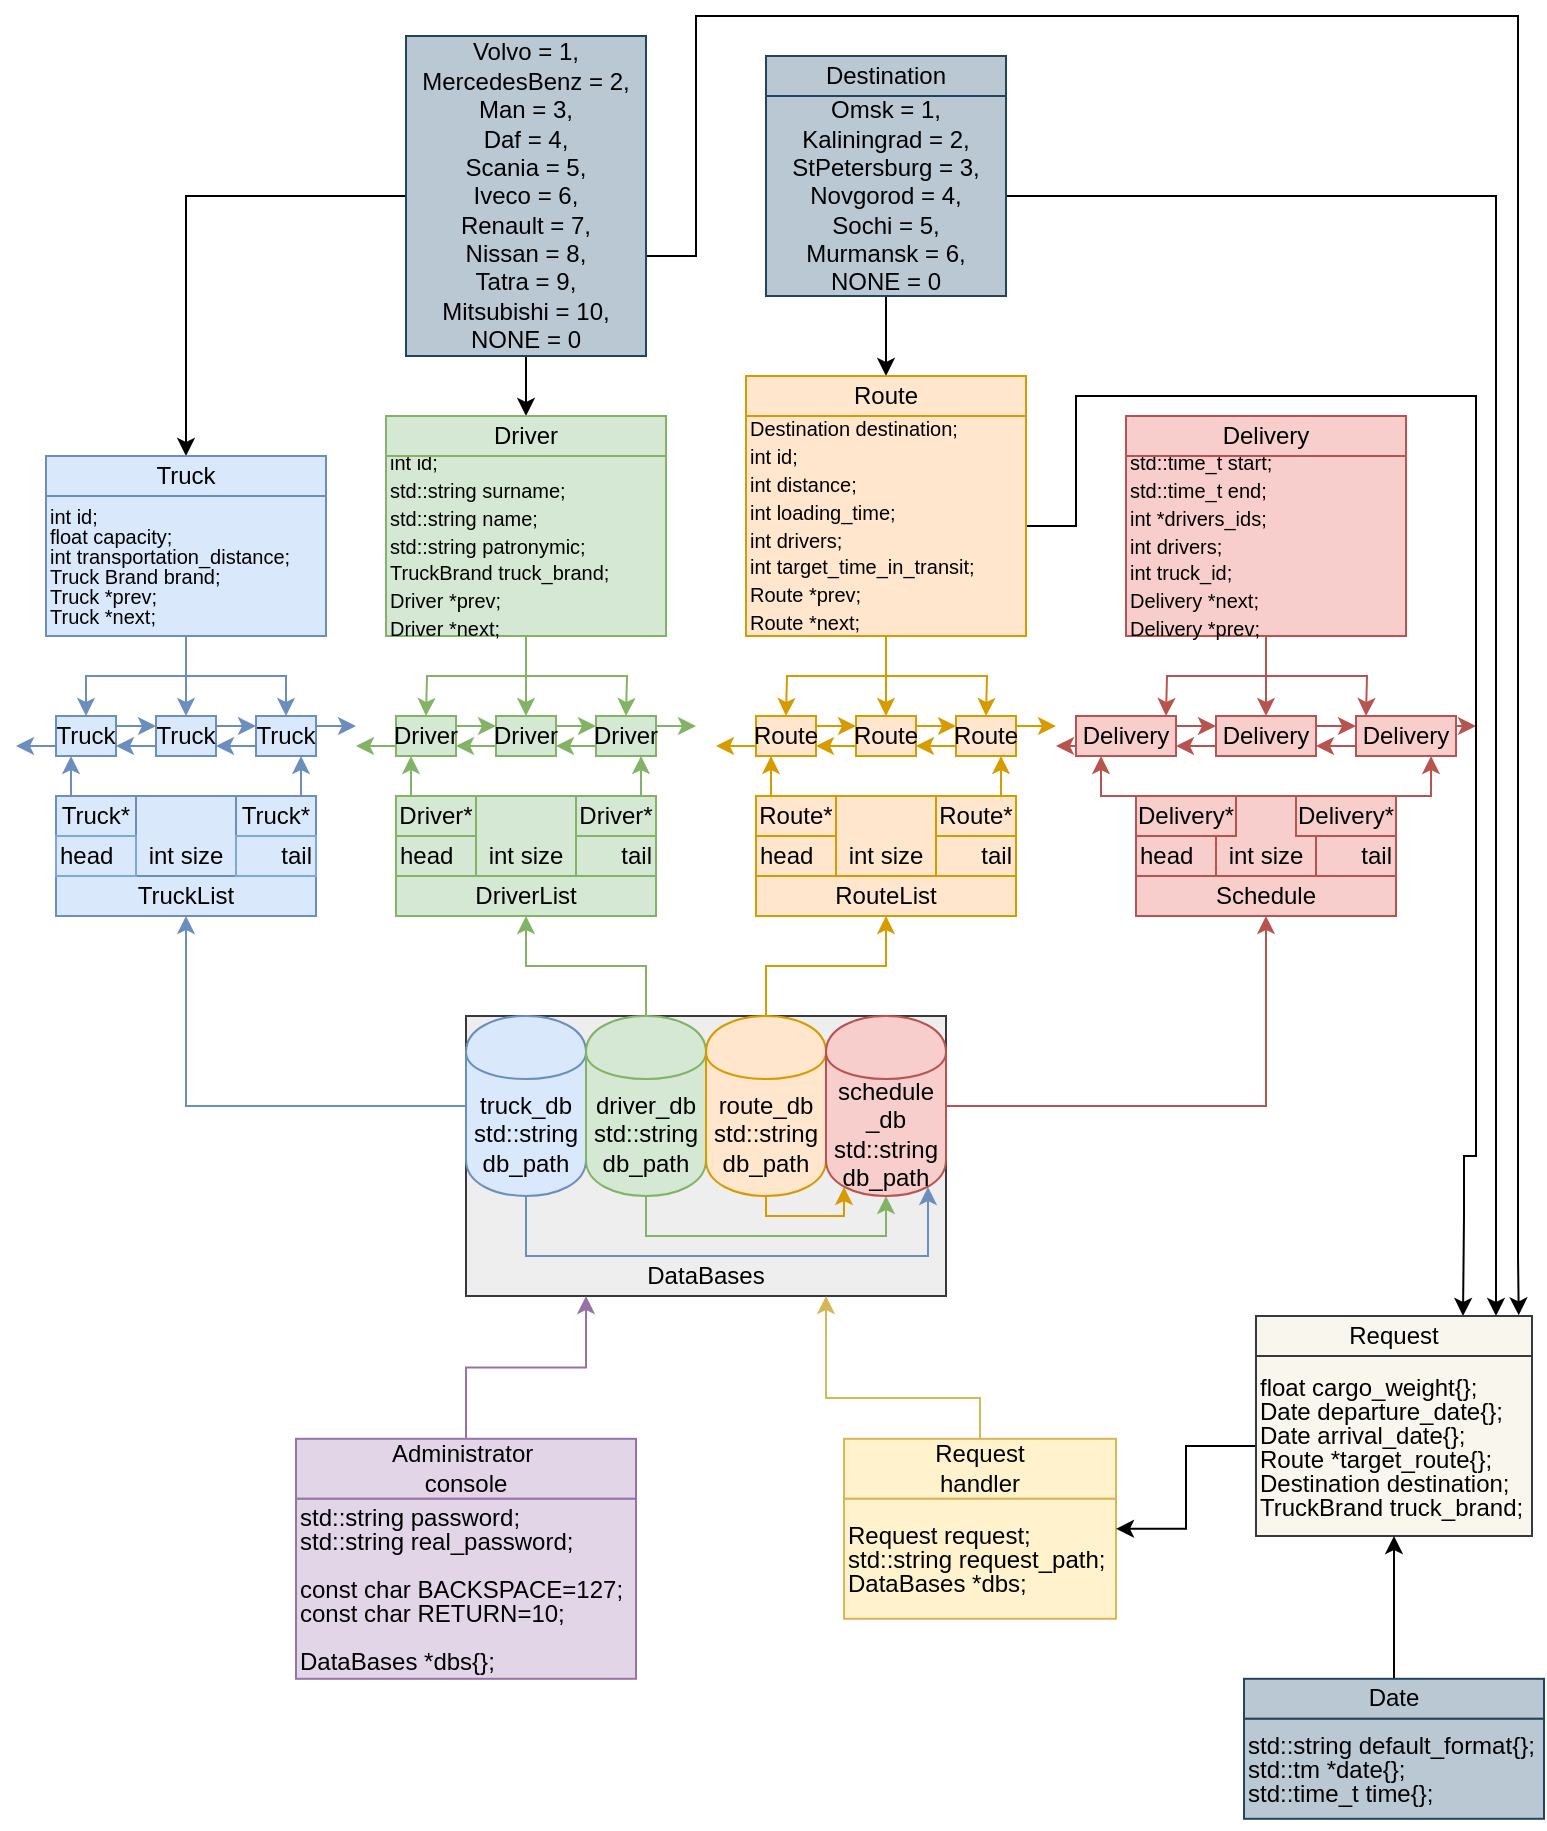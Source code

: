 <mxfile version="13.9.9" type="device" pages="20"><diagram id="n6mHohmxDM7o-OquMsYE" name="overall schema"><mxGraphModel dx="1737" dy="1581" grid="1" gridSize="10" guides="1" tooltips="1" connect="1" arrows="1" fold="1" page="1" pageScale="1" pageWidth="827" pageHeight="1169" math="0" shadow="0"><root><mxCell id="0"/><mxCell id="1" parent="0"/><mxCell id="5kp5psPWFMdRMqRrBMbs-1" value="" style="rounded=1;whiteSpace=wrap;html=1;arcSize=0;fillColor=#eeeeee;strokeColor=#36393d;" parent="1" vertex="1"><mxGeometry x="225" y="170" width="240" height="140" as="geometry"/></mxCell><mxCell id="5kp5psPWFMdRMqRrBMbs-132" style="edgeStyle=orthogonalEdgeStyle;rounded=0;orthogonalLoop=1;jettySize=auto;html=1;entryX=0.5;entryY=1;entryDx=0;entryDy=0;fillColor=#dae8fc;strokeColor=#6c8ebf;" parent="1" source="5kp5psPWFMdRMqRrBMbs-7" target="5kp5psPWFMdRMqRrBMbs-36" edge="1"><mxGeometry relative="1" as="geometry"/></mxCell><mxCell id="7vK3hJtFZyyZuwQLzVxB-1" style="edgeStyle=orthogonalEdgeStyle;rounded=0;orthogonalLoop=1;jettySize=auto;html=1;entryX=0.85;entryY=0.95;entryDx=0;entryDy=0;entryPerimeter=0;fillColor=#dae8fc;strokeColor=#6c8ebf;" parent="1" source="5kp5psPWFMdRMqRrBMbs-7" target="5kp5psPWFMdRMqRrBMbs-10" edge="1"><mxGeometry relative="1" as="geometry"><Array as="points"><mxPoint x="255" y="290"/><mxPoint x="456" y="290"/></Array></mxGeometry></mxCell><mxCell id="5kp5psPWFMdRMqRrBMbs-7" value="truck_db&lt;br&gt;std::string db_path" style="shape=cylinder;whiteSpace=wrap;html=1;boundedLbl=1;backgroundOutline=1;fillColor=#dae8fc;strokeColor=#6c8ebf;" parent="1" vertex="1"><mxGeometry x="225" y="170" width="60" height="90" as="geometry"/></mxCell><mxCell id="5kp5psPWFMdRMqRrBMbs-133" style="edgeStyle=orthogonalEdgeStyle;rounded=0;orthogonalLoop=1;jettySize=auto;html=1;entryX=0.5;entryY=1;entryDx=0;entryDy=0;fillColor=#d5e8d4;strokeColor=#82b366;" parent="1" source="5kp5psPWFMdRMqRrBMbs-8" target="5kp5psPWFMdRMqRrBMbs-80" edge="1"><mxGeometry relative="1" as="geometry"/></mxCell><mxCell id="7vK3hJtFZyyZuwQLzVxB-2" style="edgeStyle=orthogonalEdgeStyle;rounded=0;orthogonalLoop=1;jettySize=auto;html=1;entryX=0.5;entryY=1;entryDx=0;entryDy=0;fillColor=#d5e8d4;strokeColor=#82b366;" parent="1" source="5kp5psPWFMdRMqRrBMbs-8" target="5kp5psPWFMdRMqRrBMbs-10" edge="1"><mxGeometry relative="1" as="geometry"><Array as="points"><mxPoint x="315" y="280"/><mxPoint x="435" y="280"/></Array></mxGeometry></mxCell><mxCell id="5kp5psPWFMdRMqRrBMbs-8" value="driver_db&lt;br&gt;std::string db_path" style="shape=cylinder;whiteSpace=wrap;html=1;boundedLbl=1;backgroundOutline=1;fillColor=#d5e8d4;strokeColor=#82b366;" parent="1" vertex="1"><mxGeometry x="285" y="170" width="60" height="90" as="geometry"/></mxCell><mxCell id="5kp5psPWFMdRMqRrBMbs-134" style="edgeStyle=orthogonalEdgeStyle;rounded=0;orthogonalLoop=1;jettySize=auto;html=1;entryX=0.5;entryY=1;entryDx=0;entryDy=0;fillColor=#ffe6cc;strokeColor=#d79b00;" parent="1" source="5kp5psPWFMdRMqRrBMbs-9" target="5kp5psPWFMdRMqRrBMbs-100" edge="1"><mxGeometry relative="1" as="geometry"/></mxCell><mxCell id="7vK3hJtFZyyZuwQLzVxB-5" style="edgeStyle=orthogonalEdgeStyle;rounded=0;orthogonalLoop=1;jettySize=auto;html=1;entryX=0.15;entryY=0.95;entryDx=0;entryDy=0;entryPerimeter=0;fillColor=#ffe6cc;strokeColor=#d79b00;" parent="1" source="5kp5psPWFMdRMqRrBMbs-9" target="5kp5psPWFMdRMqRrBMbs-10" edge="1"><mxGeometry relative="1" as="geometry"><Array as="points"><mxPoint x="375" y="270"/><mxPoint x="414" y="270"/></Array></mxGeometry></mxCell><mxCell id="5kp5psPWFMdRMqRrBMbs-9" value="route_db&lt;br&gt;std::string db_path" style="shape=cylinder;whiteSpace=wrap;html=1;boundedLbl=1;backgroundOutline=1;fillColor=#ffe6cc;strokeColor=#d79b00;" parent="1" vertex="1"><mxGeometry x="345" y="170" width="60" height="90" as="geometry"/></mxCell><mxCell id="5kp5psPWFMdRMqRrBMbs-135" style="edgeStyle=orthogonalEdgeStyle;rounded=0;orthogonalLoop=1;jettySize=auto;html=1;entryX=0.5;entryY=1;entryDx=0;entryDy=0;fillColor=#f8cecc;strokeColor=#b85450;" parent="1" source="5kp5psPWFMdRMqRrBMbs-10" target="5kp5psPWFMdRMqRrBMbs-120" edge="1"><mxGeometry relative="1" as="geometry"/></mxCell><mxCell id="5kp5psPWFMdRMqRrBMbs-10" value="schedule&lt;br&gt;_db&lt;br&gt;std::string db_path" style="shape=cylinder;whiteSpace=wrap;html=1;boundedLbl=1;backgroundOutline=1;fillColor=#f8cecc;strokeColor=#b85450;" parent="1" vertex="1"><mxGeometry x="405" y="170" width="60" height="90" as="geometry"/></mxCell><mxCell id="5kp5psPWFMdRMqRrBMbs-11" value="DataBases" style="text;html=1;strokeColor=none;fillColor=none;align=center;verticalAlign=middle;whiteSpace=wrap;rounded=0;" parent="1" vertex="1"><mxGeometry x="310" y="290" width="70" height="20" as="geometry"/></mxCell><mxCell id="lHsm9hXF4yc0AMKcYrPm-3" style="edgeStyle=orthogonalEdgeStyle;rounded=0;sketch=0;orthogonalLoop=1;jettySize=auto;html=1;entryX=0.25;entryY=1;entryDx=0;entryDy=0;shadow=0;fillColor=#e1d5e7;strokeColor=#9673a6;" parent="1" source="5kp5psPWFMdRMqRrBMbs-12" target="5kp5psPWFMdRMqRrBMbs-1" edge="1"><mxGeometry relative="1" as="geometry"><mxPoint x="265.32" y="340.0" as="targetPoint"/></mxGeometry></mxCell><mxCell id="5kp5psPWFMdRMqRrBMbs-12" value="Administrator&amp;nbsp;&lt;br&gt;console" style="rounded=0;whiteSpace=wrap;html=1;fillColor=#e1d5e7;strokeColor=#9673a6;" parent="1" vertex="1"><mxGeometry x="140" y="381.4" width="170" height="30" as="geometry"/></mxCell><mxCell id="5kp5psPWFMdRMqRrBMbs-13" value="Truck" style="rounded=0;whiteSpace=wrap;html=1;fillColor=#dae8fc;strokeColor=#6c8ebf;" parent="1" vertex="1"><mxGeometry x="20" y="20" width="30" height="20" as="geometry"/></mxCell><mxCell id="5kp5psPWFMdRMqRrBMbs-14" value="Truck" style="rounded=0;whiteSpace=wrap;html=1;fillColor=#dae8fc;strokeColor=#6c8ebf;" parent="1" vertex="1"><mxGeometry x="70" y="20" width="30" height="20" as="geometry"/></mxCell><mxCell id="5kp5psPWFMdRMqRrBMbs-15" value="Truck" style="rounded=0;whiteSpace=wrap;html=1;fillColor=#dae8fc;strokeColor=#6c8ebf;" parent="1" vertex="1"><mxGeometry x="120" y="20" width="30" height="20" as="geometry"/></mxCell><mxCell id="5kp5psPWFMdRMqRrBMbs-17" value="" style="endArrow=classic;html=1;exitX=1;exitY=0.25;exitDx=0;exitDy=0;entryX=0;entryY=0.25;entryDx=0;entryDy=0;fillColor=#dae8fc;strokeColor=#6c8ebf;" parent="1" source="5kp5psPWFMdRMqRrBMbs-13" target="5kp5psPWFMdRMqRrBMbs-14" edge="1"><mxGeometry width="50" height="50" relative="1" as="geometry"><mxPoint x="60" y="90" as="sourcePoint"/><mxPoint x="110" y="40" as="targetPoint"/></mxGeometry></mxCell><mxCell id="5kp5psPWFMdRMqRrBMbs-18" value="" style="endArrow=classic;html=1;exitX=1;exitY=0.25;exitDx=0;exitDy=0;entryX=0;entryY=0.25;entryDx=0;entryDy=0;fillColor=#dae8fc;strokeColor=#6c8ebf;" parent="1" source="5kp5psPWFMdRMqRrBMbs-14" target="5kp5psPWFMdRMqRrBMbs-15" edge="1"><mxGeometry width="50" height="50" relative="1" as="geometry"><mxPoint x="100" y="29.95" as="sourcePoint"/><mxPoint x="120" y="29.95" as="targetPoint"/></mxGeometry></mxCell><mxCell id="5kp5psPWFMdRMqRrBMbs-21" value="" style="endArrow=classic;html=1;exitX=0;exitY=0.75;exitDx=0;exitDy=0;entryX=1;entryY=0.75;entryDx=0;entryDy=0;fillColor=#dae8fc;strokeColor=#6c8ebf;" parent="1" source="5kp5psPWFMdRMqRrBMbs-15" target="5kp5psPWFMdRMqRrBMbs-14" edge="1"><mxGeometry width="50" height="50" relative="1" as="geometry"><mxPoint x="80" y="45" as="sourcePoint"/><mxPoint x="100" y="45" as="targetPoint"/></mxGeometry></mxCell><mxCell id="5kp5psPWFMdRMqRrBMbs-22" value="" style="endArrow=classic;html=1;exitX=0;exitY=0.75;exitDx=0;exitDy=0;entryX=1;entryY=0.75;entryDx=0;entryDy=0;fillColor=#dae8fc;strokeColor=#6c8ebf;" parent="1" source="5kp5psPWFMdRMqRrBMbs-14" target="5kp5psPWFMdRMqRrBMbs-13" edge="1"><mxGeometry width="50" height="50" relative="1" as="geometry"><mxPoint x="90" y="55" as="sourcePoint"/><mxPoint x="110" y="55" as="targetPoint"/></mxGeometry></mxCell><mxCell id="5kp5psPWFMdRMqRrBMbs-35" value="" style="rounded=0;whiteSpace=wrap;html=1;fillColor=#dae8fc;strokeColor=#6c8ebf;" parent="1" vertex="1"><mxGeometry x="20" y="60" width="130" height="60" as="geometry"/></mxCell><mxCell id="5kp5psPWFMdRMqRrBMbs-36" value="TruckList" style="text;html=1;strokeColor=#6c8ebf;fillColor=#dae8fc;align=center;verticalAlign=middle;whiteSpace=wrap;rounded=0;" parent="1" vertex="1"><mxGeometry x="20" y="100" width="130" height="20" as="geometry"/></mxCell><mxCell id="5kp5psPWFMdRMqRrBMbs-42" style="edgeStyle=orthogonalEdgeStyle;rounded=0;orthogonalLoop=1;jettySize=auto;html=1;exitX=0.25;exitY=0;exitDx=0;exitDy=0;entryX=0.25;entryY=1;entryDx=0;entryDy=0;fillColor=#dae8fc;strokeColor=#6c8ebf;" parent="1" source="5kp5psPWFMdRMqRrBMbs-38" target="5kp5psPWFMdRMqRrBMbs-13" edge="1"><mxGeometry relative="1" as="geometry"/></mxCell><mxCell id="5kp5psPWFMdRMqRrBMbs-38" value="Truck*" style="rounded=0;whiteSpace=wrap;html=1;fillColor=#dae8fc;strokeColor=#6c8ebf;" parent="1" vertex="1"><mxGeometry x="20" y="60" width="40" height="20" as="geometry"/></mxCell><mxCell id="5kp5psPWFMdRMqRrBMbs-39" value="head" style="text;html=1;strokeColor=#7EA6E0;fillColor=none;align=left;verticalAlign=middle;whiteSpace=wrap;rounded=0;" parent="1" vertex="1"><mxGeometry x="20" y="80" width="40" height="20" as="geometry"/></mxCell><mxCell id="5kp5psPWFMdRMqRrBMbs-43" style="edgeStyle=orthogonalEdgeStyle;rounded=0;orthogonalLoop=1;jettySize=auto;html=1;exitX=0.75;exitY=0;exitDx=0;exitDy=0;entryX=0.75;entryY=1;entryDx=0;entryDy=0;fillColor=#dae8fc;strokeColor=#6c8ebf;" parent="1" source="5kp5psPWFMdRMqRrBMbs-40" target="5kp5psPWFMdRMqRrBMbs-15" edge="1"><mxGeometry relative="1" as="geometry"/></mxCell><mxCell id="5kp5psPWFMdRMqRrBMbs-40" value="Truck*" style="rounded=0;whiteSpace=wrap;html=1;fillColor=#dae8fc;strokeColor=#6c8ebf;" parent="1" vertex="1"><mxGeometry x="110" y="60" width="40" height="20" as="geometry"/></mxCell><mxCell id="5kp5psPWFMdRMqRrBMbs-41" value="tail" style="text;html=1;strokeColor=#7EA6E0;fillColor=none;align=right;verticalAlign=middle;whiteSpace=wrap;rounded=0;" parent="1" vertex="1"><mxGeometry x="110" y="80" width="40" height="20" as="geometry"/></mxCell><mxCell id="5kp5psPWFMdRMqRrBMbs-46" value="" style="endArrow=classic;html=1;exitX=0;exitY=0.75;exitDx=0;exitDy=0;fillColor=#dae8fc;strokeColor=#6c8ebf;" parent="1" source="5kp5psPWFMdRMqRrBMbs-13" edge="1"><mxGeometry width="50" height="50" relative="1" as="geometry"><mxPoint x="-10" y="20" as="sourcePoint"/><mxPoint y="35" as="targetPoint"/></mxGeometry></mxCell><mxCell id="5kp5psPWFMdRMqRrBMbs-47" value="" style="endArrow=classic;html=1;exitX=1;exitY=0.25;exitDx=0;exitDy=0;fillColor=#dae8fc;strokeColor=#6c8ebf;" parent="1" source="5kp5psPWFMdRMqRrBMbs-15" edge="1"><mxGeometry width="50" height="50" relative="1" as="geometry"><mxPoint x="180" y="29.9" as="sourcePoint"/><mxPoint x="170" y="25" as="targetPoint"/></mxGeometry></mxCell><mxCell id="5kp5psPWFMdRMqRrBMbs-136" style="edgeStyle=orthogonalEdgeStyle;rounded=0;orthogonalLoop=1;jettySize=auto;html=1;entryX=0.5;entryY=0;entryDx=0;entryDy=0;fillColor=#dae8fc;strokeColor=#6c8ebf;" parent="1" source="5kp5psPWFMdRMqRrBMbs-48" target="5kp5psPWFMdRMqRrBMbs-13" edge="1"><mxGeometry relative="1" as="geometry"/></mxCell><mxCell id="5kp5psPWFMdRMqRrBMbs-137" style="edgeStyle=orthogonalEdgeStyle;rounded=0;orthogonalLoop=1;jettySize=auto;html=1;entryX=0.5;entryY=0;entryDx=0;entryDy=0;fillColor=#dae8fc;strokeColor=#6c8ebf;" parent="1" source="5kp5psPWFMdRMqRrBMbs-48" target="5kp5psPWFMdRMqRrBMbs-14" edge="1"><mxGeometry relative="1" as="geometry"/></mxCell><mxCell id="5kp5psPWFMdRMqRrBMbs-138" style="edgeStyle=orthogonalEdgeStyle;rounded=0;orthogonalLoop=1;jettySize=auto;html=1;entryX=0.5;entryY=0;entryDx=0;entryDy=0;fillColor=#dae8fc;strokeColor=#6c8ebf;" parent="1" source="5kp5psPWFMdRMqRrBMbs-48" target="5kp5psPWFMdRMqRrBMbs-15" edge="1"><mxGeometry relative="1" as="geometry"/></mxCell><mxCell id="5kp5psPWFMdRMqRrBMbs-48" value="&lt;div style=&quot;line-height: 30% ; font-size: 10px&quot;&gt;&lt;p style=&quot;line-height: 100%&quot;&gt;&lt;span&gt;int id;&lt;br&gt;&lt;/span&gt;&lt;span&gt;float capacity;&amp;nbsp;&lt;br&gt;&lt;/span&gt;&lt;span&gt;int transportation_distance;&amp;nbsp;&lt;br&gt;&lt;/span&gt;&lt;span&gt;Truck Brand brand;&amp;nbsp;&lt;br&gt;&lt;/span&gt;&lt;span&gt;Truck *prev;&amp;nbsp;&lt;br&gt;&lt;/span&gt;&lt;span&gt;Truck *next;&lt;/span&gt;&lt;/p&gt;&lt;/div&gt;" style="rounded=0;whiteSpace=wrap;html=1;fillColor=#dae8fc;strokeColor=#6c8ebf;align=left;" parent="1" vertex="1"><mxGeometry x="15" y="-90" width="140" height="70" as="geometry"/></mxCell><mxCell id="5kp5psPWFMdRMqRrBMbs-72" value="Driver" style="rounded=0;whiteSpace=wrap;html=1;fillColor=#d5e8d4;strokeColor=#82b366;" parent="1" vertex="1"><mxGeometry x="190" y="20" width="30" height="20" as="geometry"/></mxCell><mxCell id="5kp5psPWFMdRMqRrBMbs-73" value="Driver" style="rounded=0;whiteSpace=wrap;html=1;fillColor=#d5e8d4;strokeColor=#82b366;" parent="1" vertex="1"><mxGeometry x="240" y="20" width="30" height="20" as="geometry"/></mxCell><mxCell id="5kp5psPWFMdRMqRrBMbs-74" value="Driver" style="rounded=0;whiteSpace=wrap;html=1;fillColor=#d5e8d4;strokeColor=#82b366;" parent="1" vertex="1"><mxGeometry x="290" y="20" width="30" height="20" as="geometry"/></mxCell><mxCell id="5kp5psPWFMdRMqRrBMbs-75" value="" style="endArrow=classic;html=1;exitX=1;exitY=0.25;exitDx=0;exitDy=0;entryX=0;entryY=0.25;entryDx=0;entryDy=0;fillColor=#d5e8d4;strokeColor=#82b366;" parent="1" source="5kp5psPWFMdRMqRrBMbs-72" target="5kp5psPWFMdRMqRrBMbs-73" edge="1"><mxGeometry width="50" height="50" relative="1" as="geometry"><mxPoint x="230" y="90" as="sourcePoint"/><mxPoint x="280" y="40" as="targetPoint"/></mxGeometry></mxCell><mxCell id="5kp5psPWFMdRMqRrBMbs-76" value="" style="endArrow=classic;html=1;exitX=1;exitY=0.25;exitDx=0;exitDy=0;entryX=0;entryY=0.25;entryDx=0;entryDy=0;fillColor=#d5e8d4;strokeColor=#82b366;" parent="1" source="5kp5psPWFMdRMqRrBMbs-73" target="5kp5psPWFMdRMqRrBMbs-74" edge="1"><mxGeometry width="50" height="50" relative="1" as="geometry"><mxPoint x="270" y="29.95" as="sourcePoint"/><mxPoint x="290" y="29.95" as="targetPoint"/></mxGeometry></mxCell><mxCell id="5kp5psPWFMdRMqRrBMbs-77" value="" style="endArrow=classic;html=1;exitX=0;exitY=0.75;exitDx=0;exitDy=0;entryX=1;entryY=0.75;entryDx=0;entryDy=0;fillColor=#d5e8d4;strokeColor=#82b366;" parent="1" source="5kp5psPWFMdRMqRrBMbs-74" target="5kp5psPWFMdRMqRrBMbs-73" edge="1"><mxGeometry width="50" height="50" relative="1" as="geometry"><mxPoint x="250" y="45" as="sourcePoint"/><mxPoint x="270" y="45" as="targetPoint"/></mxGeometry></mxCell><mxCell id="5kp5psPWFMdRMqRrBMbs-78" value="" style="endArrow=classic;html=1;exitX=0;exitY=0.75;exitDx=0;exitDy=0;entryX=1;entryY=0.75;entryDx=0;entryDy=0;fillColor=#d5e8d4;strokeColor=#82b366;" parent="1" source="5kp5psPWFMdRMqRrBMbs-73" target="5kp5psPWFMdRMqRrBMbs-72" edge="1"><mxGeometry width="50" height="50" relative="1" as="geometry"><mxPoint x="260" y="55" as="sourcePoint"/><mxPoint x="280" y="55" as="targetPoint"/></mxGeometry></mxCell><mxCell id="5kp5psPWFMdRMqRrBMbs-79" value="" style="rounded=0;whiteSpace=wrap;html=1;fillColor=#d5e8d4;strokeColor=#82b366;" parent="1" vertex="1"><mxGeometry x="190" y="60" width="130" height="60" as="geometry"/></mxCell><mxCell id="5kp5psPWFMdRMqRrBMbs-80" value="DriverList" style="text;html=1;strokeColor=#82b366;fillColor=#d5e8d4;align=center;verticalAlign=middle;whiteSpace=wrap;rounded=0;" parent="1" vertex="1"><mxGeometry x="190" y="100" width="130" height="20" as="geometry"/></mxCell><mxCell id="5kp5psPWFMdRMqRrBMbs-81" style="edgeStyle=orthogonalEdgeStyle;rounded=0;orthogonalLoop=1;jettySize=auto;html=1;exitX=0.25;exitY=0;exitDx=0;exitDy=0;entryX=0.25;entryY=1;entryDx=0;entryDy=0;fillColor=#d5e8d4;strokeColor=#82b366;" parent="1" source="5kp5psPWFMdRMqRrBMbs-82" target="5kp5psPWFMdRMqRrBMbs-72" edge="1"><mxGeometry relative="1" as="geometry"/></mxCell><mxCell id="5kp5psPWFMdRMqRrBMbs-82" value="Driver*" style="rounded=0;whiteSpace=wrap;html=1;fillColor=#d5e8d4;strokeColor=#82b366;" parent="1" vertex="1"><mxGeometry x="190" y="60" width="40" height="20" as="geometry"/></mxCell><mxCell id="5kp5psPWFMdRMqRrBMbs-83" value="head" style="text;html=1;strokeColor=#82b366;fillColor=#d5e8d4;align=left;verticalAlign=middle;whiteSpace=wrap;rounded=0;" parent="1" vertex="1"><mxGeometry x="190" y="80" width="40" height="20" as="geometry"/></mxCell><mxCell id="5kp5psPWFMdRMqRrBMbs-84" style="edgeStyle=orthogonalEdgeStyle;rounded=0;orthogonalLoop=1;jettySize=auto;html=1;exitX=0.75;exitY=0;exitDx=0;exitDy=0;entryX=0.75;entryY=1;entryDx=0;entryDy=0;fillColor=#d5e8d4;strokeColor=#82b366;" parent="1" source="5kp5psPWFMdRMqRrBMbs-85" target="5kp5psPWFMdRMqRrBMbs-74" edge="1"><mxGeometry relative="1" as="geometry"/></mxCell><mxCell id="5kp5psPWFMdRMqRrBMbs-85" value="Driver*" style="rounded=0;whiteSpace=wrap;html=1;fillColor=#d5e8d4;strokeColor=#82b366;" parent="1" vertex="1"><mxGeometry x="280" y="60" width="40" height="20" as="geometry"/></mxCell><mxCell id="5kp5psPWFMdRMqRrBMbs-86" value="tail" style="text;html=1;strokeColor=#82b366;fillColor=#d5e8d4;align=right;verticalAlign=middle;whiteSpace=wrap;rounded=0;" parent="1" vertex="1"><mxGeometry x="280" y="80" width="40" height="20" as="geometry"/></mxCell><mxCell id="5kp5psPWFMdRMqRrBMbs-87" value="" style="endArrow=classic;html=1;exitX=0;exitY=0.75;exitDx=0;exitDy=0;fillColor=#d5e8d4;strokeColor=#82b366;" parent="1" source="5kp5psPWFMdRMqRrBMbs-72" edge="1"><mxGeometry width="50" height="50" relative="1" as="geometry"><mxPoint x="160" y="20" as="sourcePoint"/><mxPoint x="170" y="35" as="targetPoint"/></mxGeometry></mxCell><mxCell id="5kp5psPWFMdRMqRrBMbs-88" value="" style="endArrow=classic;html=1;exitX=1;exitY=0.25;exitDx=0;exitDy=0;fillColor=#d5e8d4;strokeColor=#82b366;" parent="1" source="5kp5psPWFMdRMqRrBMbs-74" edge="1"><mxGeometry width="50" height="50" relative="1" as="geometry"><mxPoint x="350" y="29.9" as="sourcePoint"/><mxPoint x="340" y="25" as="targetPoint"/></mxGeometry></mxCell><mxCell id="5kp5psPWFMdRMqRrBMbs-92" value="Route" style="rounded=0;whiteSpace=wrap;html=1;fillColor=#ffe6cc;strokeColor=#d79b00;" parent="1" vertex="1"><mxGeometry x="370" y="20" width="30" height="20" as="geometry"/></mxCell><mxCell id="5kp5psPWFMdRMqRrBMbs-93" value="Route" style="rounded=0;whiteSpace=wrap;html=1;fillColor=#ffe6cc;strokeColor=#d79b00;" parent="1" vertex="1"><mxGeometry x="420" y="20" width="30" height="20" as="geometry"/></mxCell><mxCell id="5kp5psPWFMdRMqRrBMbs-94" value="Route" style="rounded=0;whiteSpace=wrap;html=1;fillColor=#ffe6cc;strokeColor=#d79b00;" parent="1" vertex="1"><mxGeometry x="470" y="20" width="30" height="20" as="geometry"/></mxCell><mxCell id="5kp5psPWFMdRMqRrBMbs-95" value="" style="endArrow=classic;html=1;exitX=1;exitY=0.25;exitDx=0;exitDy=0;entryX=0;entryY=0.25;entryDx=0;entryDy=0;fillColor=#ffe6cc;strokeColor=#d79b00;" parent="1" source="5kp5psPWFMdRMqRrBMbs-92" target="5kp5psPWFMdRMqRrBMbs-93" edge="1"><mxGeometry width="50" height="50" relative="1" as="geometry"><mxPoint x="410" y="90" as="sourcePoint"/><mxPoint x="460" y="40" as="targetPoint"/></mxGeometry></mxCell><mxCell id="5kp5psPWFMdRMqRrBMbs-96" value="" style="endArrow=classic;html=1;exitX=1;exitY=0.25;exitDx=0;exitDy=0;entryX=0;entryY=0.25;entryDx=0;entryDy=0;fillColor=#ffe6cc;strokeColor=#d79b00;" parent="1" source="5kp5psPWFMdRMqRrBMbs-93" target="5kp5psPWFMdRMqRrBMbs-94" edge="1"><mxGeometry width="50" height="50" relative="1" as="geometry"><mxPoint x="450" y="29.95" as="sourcePoint"/><mxPoint x="470" y="29.95" as="targetPoint"/></mxGeometry></mxCell><mxCell id="5kp5psPWFMdRMqRrBMbs-97" value="" style="endArrow=classic;html=1;exitX=0;exitY=0.75;exitDx=0;exitDy=0;entryX=1;entryY=0.75;entryDx=0;entryDy=0;fillColor=#ffe6cc;strokeColor=#d79b00;" parent="1" source="5kp5psPWFMdRMqRrBMbs-94" target="5kp5psPWFMdRMqRrBMbs-93" edge="1"><mxGeometry width="50" height="50" relative="1" as="geometry"><mxPoint x="430" y="45" as="sourcePoint"/><mxPoint x="450" y="45" as="targetPoint"/></mxGeometry></mxCell><mxCell id="5kp5psPWFMdRMqRrBMbs-98" value="" style="endArrow=classic;html=1;exitX=0;exitY=0.75;exitDx=0;exitDy=0;entryX=1;entryY=0.75;entryDx=0;entryDy=0;fillColor=#ffe6cc;strokeColor=#d79b00;" parent="1" source="5kp5psPWFMdRMqRrBMbs-93" target="5kp5psPWFMdRMqRrBMbs-92" edge="1"><mxGeometry width="50" height="50" relative="1" as="geometry"><mxPoint x="440" y="55" as="sourcePoint"/><mxPoint x="460" y="55" as="targetPoint"/></mxGeometry></mxCell><mxCell id="5kp5psPWFMdRMqRrBMbs-99" value="" style="rounded=0;whiteSpace=wrap;html=1;fillColor=#ffe6cc;strokeColor=#d79b00;" parent="1" vertex="1"><mxGeometry x="370" y="60" width="130" height="60" as="geometry"/></mxCell><mxCell id="5kp5psPWFMdRMqRrBMbs-100" value="RouteList" style="text;html=1;strokeColor=#d79b00;fillColor=#ffe6cc;align=center;verticalAlign=middle;whiteSpace=wrap;rounded=0;" parent="1" vertex="1"><mxGeometry x="370" y="100" width="130" height="20" as="geometry"/></mxCell><mxCell id="5kp5psPWFMdRMqRrBMbs-101" style="edgeStyle=orthogonalEdgeStyle;rounded=0;orthogonalLoop=1;jettySize=auto;html=1;exitX=0.25;exitY=0;exitDx=0;exitDy=0;entryX=0.25;entryY=1;entryDx=0;entryDy=0;fillColor=#ffe6cc;strokeColor=#d79b00;" parent="1" source="5kp5psPWFMdRMqRrBMbs-102" target="5kp5psPWFMdRMqRrBMbs-92" edge="1"><mxGeometry relative="1" as="geometry"/></mxCell><mxCell id="5kp5psPWFMdRMqRrBMbs-102" value="Route*" style="rounded=0;whiteSpace=wrap;html=1;fillColor=#ffe6cc;strokeColor=#d79b00;" parent="1" vertex="1"><mxGeometry x="370" y="60" width="40" height="20" as="geometry"/></mxCell><mxCell id="5kp5psPWFMdRMqRrBMbs-103" value="head" style="text;html=1;strokeColor=#d79b00;fillColor=#ffe6cc;align=left;verticalAlign=middle;whiteSpace=wrap;rounded=0;" parent="1" vertex="1"><mxGeometry x="370" y="80" width="40" height="20" as="geometry"/></mxCell><mxCell id="5kp5psPWFMdRMqRrBMbs-104" style="edgeStyle=orthogonalEdgeStyle;rounded=0;orthogonalLoop=1;jettySize=auto;html=1;exitX=0.75;exitY=0;exitDx=0;exitDy=0;entryX=0.75;entryY=1;entryDx=0;entryDy=0;fillColor=#ffe6cc;strokeColor=#d79b00;" parent="1" source="5kp5psPWFMdRMqRrBMbs-105" target="5kp5psPWFMdRMqRrBMbs-94" edge="1"><mxGeometry relative="1" as="geometry"/></mxCell><mxCell id="5kp5psPWFMdRMqRrBMbs-105" value="Route*" style="rounded=0;whiteSpace=wrap;html=1;fillColor=#ffe6cc;strokeColor=#d79b00;" parent="1" vertex="1"><mxGeometry x="460" y="60" width="40" height="20" as="geometry"/></mxCell><mxCell id="5kp5psPWFMdRMqRrBMbs-106" value="tail" style="text;html=1;strokeColor=#d79b00;fillColor=#ffe6cc;align=right;verticalAlign=middle;whiteSpace=wrap;rounded=0;" parent="1" vertex="1"><mxGeometry x="460" y="80" width="40" height="20" as="geometry"/></mxCell><mxCell id="5kp5psPWFMdRMqRrBMbs-107" value="" style="endArrow=classic;html=1;exitX=0;exitY=0.75;exitDx=0;exitDy=0;fillColor=#ffe6cc;strokeColor=#d79b00;" parent="1" source="5kp5psPWFMdRMqRrBMbs-92" edge="1"><mxGeometry width="50" height="50" relative="1" as="geometry"><mxPoint x="340" y="20" as="sourcePoint"/><mxPoint x="350" y="35" as="targetPoint"/></mxGeometry></mxCell><mxCell id="5kp5psPWFMdRMqRrBMbs-108" value="" style="endArrow=classic;html=1;exitX=1;exitY=0.25;exitDx=0;exitDy=0;fillColor=#ffe6cc;strokeColor=#d79b00;" parent="1" source="5kp5psPWFMdRMqRrBMbs-94" edge="1"><mxGeometry width="50" height="50" relative="1" as="geometry"><mxPoint x="530" y="29.9" as="sourcePoint"/><mxPoint x="520" y="25" as="targetPoint"/></mxGeometry></mxCell><mxCell id="5kp5psPWFMdRMqRrBMbs-112" value="Delivery" style="rounded=0;whiteSpace=wrap;html=1;fillColor=#f8cecc;strokeColor=#b85450;" parent="1" vertex="1"><mxGeometry x="530" y="20" width="50" height="20" as="geometry"/></mxCell><mxCell id="5kp5psPWFMdRMqRrBMbs-113" value="Delivery" style="rounded=0;whiteSpace=wrap;html=1;fillColor=#f8cecc;strokeColor=#b85450;" parent="1" vertex="1"><mxGeometry x="600" y="20" width="50" height="20" as="geometry"/></mxCell><mxCell id="5kp5psPWFMdRMqRrBMbs-114" value="Delivery" style="rounded=0;whiteSpace=wrap;html=1;fillColor=#f8cecc;strokeColor=#b85450;" parent="1" vertex="1"><mxGeometry x="670" y="20" width="50" height="20" as="geometry"/></mxCell><mxCell id="5kp5psPWFMdRMqRrBMbs-115" value="" style="endArrow=classic;html=1;exitX=1;exitY=0.25;exitDx=0;exitDy=0;entryX=0;entryY=0.25;entryDx=0;entryDy=0;fillColor=#f8cecc;strokeColor=#b85450;" parent="1" source="5kp5psPWFMdRMqRrBMbs-112" target="5kp5psPWFMdRMqRrBMbs-113" edge="1"><mxGeometry width="50" height="50" relative="1" as="geometry"><mxPoint x="600" y="90" as="sourcePoint"/><mxPoint x="650" y="40" as="targetPoint"/></mxGeometry></mxCell><mxCell id="5kp5psPWFMdRMqRrBMbs-116" value="" style="endArrow=classic;html=1;exitX=1;exitY=0.25;exitDx=0;exitDy=0;entryX=0;entryY=0.25;entryDx=0;entryDy=0;fillColor=#f8cecc;strokeColor=#b85450;" parent="1" source="5kp5psPWFMdRMqRrBMbs-113" target="5kp5psPWFMdRMqRrBMbs-114" edge="1"><mxGeometry width="50" height="50" relative="1" as="geometry"><mxPoint x="640" y="29.95" as="sourcePoint"/><mxPoint x="660" y="29.95" as="targetPoint"/></mxGeometry></mxCell><mxCell id="5kp5psPWFMdRMqRrBMbs-117" value="" style="endArrow=classic;html=1;exitX=0;exitY=0.75;exitDx=0;exitDy=0;entryX=1;entryY=0.75;entryDx=0;entryDy=0;fillColor=#f8cecc;strokeColor=#b85450;" parent="1" source="5kp5psPWFMdRMqRrBMbs-114" target="5kp5psPWFMdRMqRrBMbs-113" edge="1"><mxGeometry width="50" height="50" relative="1" as="geometry"><mxPoint x="620" y="45" as="sourcePoint"/><mxPoint x="640" y="45" as="targetPoint"/></mxGeometry></mxCell><mxCell id="5kp5psPWFMdRMqRrBMbs-118" value="" style="endArrow=classic;html=1;exitX=0;exitY=0.75;exitDx=0;exitDy=0;entryX=1;entryY=0.75;entryDx=0;entryDy=0;fillColor=#f8cecc;strokeColor=#b85450;" parent="1" source="5kp5psPWFMdRMqRrBMbs-113" target="5kp5psPWFMdRMqRrBMbs-112" edge="1"><mxGeometry width="50" height="50" relative="1" as="geometry"><mxPoint x="630" y="55" as="sourcePoint"/><mxPoint x="650" y="55" as="targetPoint"/></mxGeometry></mxCell><mxCell id="5kp5psPWFMdRMqRrBMbs-119" value="" style="rounded=0;whiteSpace=wrap;html=1;fillColor=#f8cecc;strokeColor=#b85450;" parent="1" vertex="1"><mxGeometry x="560" y="60" width="130" height="60" as="geometry"/></mxCell><mxCell id="5kp5psPWFMdRMqRrBMbs-120" value="Schedule" style="text;html=1;strokeColor=#b85450;fillColor=#f8cecc;align=center;verticalAlign=middle;whiteSpace=wrap;rounded=0;" parent="1" vertex="1"><mxGeometry x="560" y="100" width="130" height="20" as="geometry"/></mxCell><mxCell id="5kp5psPWFMdRMqRrBMbs-121" style="edgeStyle=orthogonalEdgeStyle;rounded=0;orthogonalLoop=1;jettySize=auto;html=1;exitX=0.25;exitY=0;exitDx=0;exitDy=0;entryX=0.25;entryY=1;entryDx=0;entryDy=0;fillColor=#f8cecc;strokeColor=#b85450;" parent="1" source="5kp5psPWFMdRMqRrBMbs-122" target="5kp5psPWFMdRMqRrBMbs-112" edge="1"><mxGeometry relative="1" as="geometry"/></mxCell><mxCell id="5kp5psPWFMdRMqRrBMbs-122" value="Delivery*" style="rounded=0;whiteSpace=wrap;html=1;fillColor=#f8cecc;strokeColor=#b85450;" parent="1" vertex="1"><mxGeometry x="560" y="60" width="50" height="20" as="geometry"/></mxCell><mxCell id="5kp5psPWFMdRMqRrBMbs-123" value="head" style="text;html=1;strokeColor=#b85450;fillColor=#f8cecc;align=left;verticalAlign=middle;whiteSpace=wrap;rounded=0;" parent="1" vertex="1"><mxGeometry x="560" y="80" width="40" height="20" as="geometry"/></mxCell><mxCell id="5kp5psPWFMdRMqRrBMbs-124" style="edgeStyle=orthogonalEdgeStyle;rounded=0;orthogonalLoop=1;jettySize=auto;html=1;exitX=0.75;exitY=0;exitDx=0;exitDy=0;entryX=0.75;entryY=1;entryDx=0;entryDy=0;fillColor=#f8cecc;strokeColor=#b85450;" parent="1" source="5kp5psPWFMdRMqRrBMbs-125" target="5kp5psPWFMdRMqRrBMbs-114" edge="1"><mxGeometry relative="1" as="geometry"/></mxCell><mxCell id="5kp5psPWFMdRMqRrBMbs-125" value="Delivery*" style="rounded=0;whiteSpace=wrap;html=1;fillColor=#f8cecc;strokeColor=#b85450;" parent="1" vertex="1"><mxGeometry x="640" y="60" width="50" height="20" as="geometry"/></mxCell><mxCell id="5kp5psPWFMdRMqRrBMbs-126" value="tail" style="text;html=1;strokeColor=#b85450;fillColor=#f8cecc;align=right;verticalAlign=middle;whiteSpace=wrap;rounded=0;" parent="1" vertex="1"><mxGeometry x="650" y="80" width="40" height="20" as="geometry"/></mxCell><mxCell id="5kp5psPWFMdRMqRrBMbs-127" value="" style="endArrow=classic;html=1;exitX=0;exitY=0.75;exitDx=0;exitDy=0;fillColor=#f8cecc;strokeColor=#b85450;" parent="1" source="5kp5psPWFMdRMqRrBMbs-112" edge="1"><mxGeometry width="50" height="50" relative="1" as="geometry"><mxPoint x="530" y="20" as="sourcePoint"/><mxPoint x="520" y="35" as="targetPoint"/></mxGeometry></mxCell><mxCell id="5kp5psPWFMdRMqRrBMbs-128" value="" style="endArrow=classic;html=1;exitX=1;exitY=0.25;exitDx=0;exitDy=0;fillColor=#f8cecc;strokeColor=#b85450;" parent="1" source="5kp5psPWFMdRMqRrBMbs-114" edge="1"><mxGeometry width="50" height="50" relative="1" as="geometry"><mxPoint x="720" y="29.9" as="sourcePoint"/><mxPoint x="730" y="25" as="targetPoint"/></mxGeometry></mxCell><mxCell id="5kp5psPWFMdRMqRrBMbs-139" style="edgeStyle=orthogonalEdgeStyle;rounded=0;orthogonalLoop=1;jettySize=auto;html=1;entryX=0.5;entryY=0;entryDx=0;entryDy=0;fillColor=#d5e8d4;strokeColor=#82b366;" parent="1" source="5kp5psPWFMdRMqRrBMbs-142" edge="1"><mxGeometry relative="1" as="geometry"><mxPoint x="205" y="20" as="targetPoint"/></mxGeometry></mxCell><mxCell id="5kp5psPWFMdRMqRrBMbs-140" style="edgeStyle=orthogonalEdgeStyle;rounded=0;orthogonalLoop=1;jettySize=auto;html=1;entryX=0.5;entryY=0;entryDx=0;entryDy=0;fillColor=#d5e8d4;strokeColor=#82b366;" parent="1" source="5kp5psPWFMdRMqRrBMbs-142" edge="1"><mxGeometry relative="1" as="geometry"><mxPoint x="255" y="20" as="targetPoint"/></mxGeometry></mxCell><mxCell id="5kp5psPWFMdRMqRrBMbs-141" style="edgeStyle=orthogonalEdgeStyle;rounded=0;orthogonalLoop=1;jettySize=auto;html=1;entryX=0.5;entryY=0;entryDx=0;entryDy=0;fillColor=#d5e8d4;strokeColor=#82b366;" parent="1" source="5kp5psPWFMdRMqRrBMbs-142" edge="1"><mxGeometry relative="1" as="geometry"><mxPoint x="305" y="20" as="targetPoint"/></mxGeometry></mxCell><mxCell id="5kp5psPWFMdRMqRrBMbs-142" value="&lt;div style=&quot;line-height: 30%&quot;&gt;&lt;p style=&quot;line-height: 108%&quot;&gt;&lt;span style=&quot;font-size: 10px&quot;&gt;int id;&lt;br&gt;&lt;/span&gt;&lt;span style=&quot;font-size: 10px&quot;&gt;std::string surname;&lt;br&gt;&lt;/span&gt;&lt;span style=&quot;font-size: 10px&quot;&gt;std::string name;&lt;br&gt;&lt;/span&gt;&lt;span style=&quot;font-size: 10px&quot;&gt;std::string patronymic;&lt;br&gt;&lt;/span&gt;&lt;span style=&quot;font-size: 10px&quot;&gt;TruckBrand truck_brand;&lt;br&gt;&lt;/span&gt;&lt;span style=&quot;font-size: 10px&quot;&gt;Driver *prev;&lt;br&gt;&lt;/span&gt;&lt;span style=&quot;font-size: 10px&quot;&gt;Driver *next;&lt;/span&gt;&lt;/p&gt;&lt;/div&gt;" style="rounded=0;whiteSpace=wrap;html=1;fillColor=#d5e8d4;strokeColor=#82b366;align=left;" parent="1" vertex="1"><mxGeometry x="185" y="-110" width="140" height="90" as="geometry"/></mxCell><mxCell id="5kp5psPWFMdRMqRrBMbs-143" style="edgeStyle=orthogonalEdgeStyle;rounded=0;orthogonalLoop=1;jettySize=auto;html=1;entryX=0.5;entryY=0;entryDx=0;entryDy=0;fillColor=#ffe6cc;strokeColor=#d79b00;" parent="1" source="5kp5psPWFMdRMqRrBMbs-146" edge="1"><mxGeometry relative="1" as="geometry"><mxPoint x="385" y="20" as="targetPoint"/></mxGeometry></mxCell><mxCell id="5kp5psPWFMdRMqRrBMbs-144" style="edgeStyle=orthogonalEdgeStyle;rounded=0;orthogonalLoop=1;jettySize=auto;html=1;entryX=0.5;entryY=0;entryDx=0;entryDy=0;fillColor=#ffe6cc;strokeColor=#d79b00;" parent="1" source="5kp5psPWFMdRMqRrBMbs-146" edge="1"><mxGeometry relative="1" as="geometry"><mxPoint x="435" y="20" as="targetPoint"/></mxGeometry></mxCell><mxCell id="5kp5psPWFMdRMqRrBMbs-145" style="edgeStyle=orthogonalEdgeStyle;rounded=0;orthogonalLoop=1;jettySize=auto;html=1;entryX=0.5;entryY=0;entryDx=0;entryDy=0;fillColor=#ffe6cc;strokeColor=#d79b00;" parent="1" source="5kp5psPWFMdRMqRrBMbs-146" edge="1"><mxGeometry relative="1" as="geometry"><mxPoint x="485" y="20" as="targetPoint"/></mxGeometry></mxCell><mxCell id="lHsm9hXF4yc0AMKcYrPm-14" style="edgeStyle=orthogonalEdgeStyle;rounded=0;sketch=0;orthogonalLoop=1;jettySize=auto;html=1;shadow=0;entryX=0.75;entryY=0;entryDx=0;entryDy=0;" parent="1" source="5kp5psPWFMdRMqRrBMbs-146" target="lHsm9hXF4yc0AMKcYrPm-5" edge="1"><mxGeometry relative="1" as="geometry"><mxPoint x="530" y="-140" as="targetPoint"/><Array as="points"><mxPoint x="530" y="-75"/><mxPoint x="530" y="-140"/><mxPoint x="730" y="-140"/><mxPoint x="730" y="240"/><mxPoint x="724" y="240"/><mxPoint x="724" y="270"/></Array></mxGeometry></mxCell><mxCell id="5kp5psPWFMdRMqRrBMbs-146" value="&lt;div style=&quot;line-height: 30%&quot;&gt;&lt;p style=&quot;line-height: 108%&quot;&gt;&lt;span style=&quot;font-size: 10px&quot;&gt;Destination destination;&lt;br&gt;&lt;/span&gt;&lt;span style=&quot;font-size: 10px&quot;&gt;int id;&lt;br&gt;&lt;/span&gt;&lt;span style=&quot;font-size: 10px&quot;&gt;int distance;&lt;br&gt;&lt;/span&gt;&lt;span style=&quot;font-size: 10px&quot;&gt;int loading_time;&lt;br&gt;&lt;/span&gt;&lt;span style=&quot;font-size: 10px&quot;&gt;int drivers;&lt;br&gt;&lt;/span&gt;&lt;span style=&quot;font-size: 10px&quot;&gt;int target_time_in_transit;&lt;br&gt;&lt;/span&gt;&lt;span style=&quot;font-size: 10px&quot;&gt;Route *prev;&lt;br&gt;&lt;/span&gt;&lt;span style=&quot;font-size: 10px&quot;&gt;Route *next;&lt;/span&gt;&lt;/p&gt;&lt;/div&gt;" style="rounded=0;whiteSpace=wrap;html=1;fillColor=#ffe6cc;strokeColor=#d79b00;align=left;" parent="1" vertex="1"><mxGeometry x="365" y="-130" width="140" height="110" as="geometry"/></mxCell><mxCell id="5kp5psPWFMdRMqRrBMbs-147" style="edgeStyle=orthogonalEdgeStyle;rounded=0;orthogonalLoop=1;jettySize=auto;html=1;entryX=0.5;entryY=0;entryDx=0;entryDy=0;fillColor=#f8cecc;strokeColor=#b85450;" parent="1" source="5kp5psPWFMdRMqRrBMbs-150" edge="1"><mxGeometry relative="1" as="geometry"><mxPoint x="575" y="20" as="targetPoint"/></mxGeometry></mxCell><mxCell id="5kp5psPWFMdRMqRrBMbs-148" style="edgeStyle=orthogonalEdgeStyle;rounded=0;orthogonalLoop=1;jettySize=auto;html=1;entryX=0.5;entryY=0;entryDx=0;entryDy=0;fillColor=#f8cecc;strokeColor=#b85450;" parent="1" source="5kp5psPWFMdRMqRrBMbs-150" edge="1"><mxGeometry relative="1" as="geometry"><mxPoint x="625" y="20" as="targetPoint"/></mxGeometry></mxCell><mxCell id="5kp5psPWFMdRMqRrBMbs-149" style="edgeStyle=orthogonalEdgeStyle;rounded=0;orthogonalLoop=1;jettySize=auto;html=1;entryX=0.5;entryY=0;entryDx=0;entryDy=0;fillColor=#f8cecc;strokeColor=#b85450;" parent="1" source="5kp5psPWFMdRMqRrBMbs-150" edge="1"><mxGeometry relative="1" as="geometry"><mxPoint x="675" y="20" as="targetPoint"/></mxGeometry></mxCell><mxCell id="5kp5psPWFMdRMqRrBMbs-150" value="&lt;div style=&quot;line-height: 30%&quot;&gt;&lt;p style=&quot;line-height: 108%&quot;&gt;&lt;span style=&quot;font-size: 10px&quot;&gt;std::time_t start;&lt;br&gt;&lt;/span&gt;&lt;span style=&quot;font-size: 10px&quot;&gt;std::time_t end;&lt;br&gt;&lt;/span&gt;&lt;span style=&quot;font-size: 10px&quot;&gt;int *drivers_ids;&lt;br&gt;&lt;/span&gt;&lt;span style=&quot;font-size: 10px&quot;&gt;int drivers;&lt;br&gt;&lt;/span&gt;&lt;span style=&quot;font-size: 10px&quot;&gt;int truck_id;&lt;br&gt;&lt;/span&gt;&lt;span style=&quot;font-size: 10px&quot;&gt;Delivery *next;&lt;br&gt;&lt;/span&gt;&lt;span style=&quot;font-size: 10px&quot;&gt;Delivery *prev;&lt;/span&gt;&lt;/p&gt;&lt;/div&gt;" style="rounded=0;whiteSpace=wrap;html=1;fillColor=#f8cecc;strokeColor=#b85450;align=left;" parent="1" vertex="1"><mxGeometry x="555" y="-110" width="140" height="90" as="geometry"/></mxCell><mxCell id="5kp5psPWFMdRMqRrBMbs-151" value="int size" style="text;html=1;strokeColor=none;fillColor=none;align=center;verticalAlign=middle;whiteSpace=wrap;rounded=0;" parent="1" vertex="1"><mxGeometry x="60" y="80" width="50" height="20" as="geometry"/></mxCell><mxCell id="5kp5psPWFMdRMqRrBMbs-152" value="int size" style="text;html=1;strokeColor=none;fillColor=none;align=center;verticalAlign=middle;whiteSpace=wrap;rounded=0;" parent="1" vertex="1"><mxGeometry x="230" y="80" width="50" height="20" as="geometry"/></mxCell><mxCell id="5kp5psPWFMdRMqRrBMbs-153" value="int size" style="text;html=1;strokeColor=none;fillColor=none;align=center;verticalAlign=middle;whiteSpace=wrap;rounded=0;" parent="1" vertex="1"><mxGeometry x="410" y="80" width="50" height="20" as="geometry"/></mxCell><mxCell id="5kp5psPWFMdRMqRrBMbs-154" value="int size" style="text;html=1;strokeColor=none;fillColor=none;align=center;verticalAlign=middle;whiteSpace=wrap;rounded=0;" parent="1" vertex="1"><mxGeometry x="600" y="80" width="50" height="20" as="geometry"/></mxCell><mxCell id="5kp5psPWFMdRMqRrBMbs-155" value="Truck Brand" style="rounded=0;whiteSpace=wrap;html=1;fillColor=#bac8d3;strokeColor=#23445d;" parent="1" vertex="1"><mxGeometry x="195" y="-310" width="120" height="20" as="geometry"/></mxCell><mxCell id="5kp5psPWFMdRMqRrBMbs-160" style="edgeStyle=orthogonalEdgeStyle;rounded=0;orthogonalLoop=1;jettySize=auto;html=1;entryX=0.5;entryY=0;entryDx=0;entryDy=0;" parent="1" source="5kp5psPWFMdRMqRrBMbs-156" target="1iCGZe4yMMLP9AyX-DdV-1" edge="1"><mxGeometry relative="1" as="geometry"/></mxCell><mxCell id="5kp5psPWFMdRMqRrBMbs-161" style="edgeStyle=orthogonalEdgeStyle;rounded=0;orthogonalLoop=1;jettySize=auto;html=1;entryX=0.5;entryY=0;entryDx=0;entryDy=0;" parent="1" source="5kp5psPWFMdRMqRrBMbs-156" target="1iCGZe4yMMLP9AyX-DdV-2" edge="1"><mxGeometry relative="1" as="geometry"/></mxCell><mxCell id="lHsm9hXF4yc0AMKcYrPm-11" style="edgeStyle=orthogonalEdgeStyle;rounded=0;sketch=0;orthogonalLoop=1;jettySize=auto;html=1;entryX=0.952;entryY=-0.016;entryDx=0;entryDy=0;shadow=0;entryPerimeter=0;" parent="1" source="5kp5psPWFMdRMqRrBMbs-156" target="lHsm9hXF4yc0AMKcYrPm-5" edge="1"><mxGeometry relative="1" as="geometry"><Array as="points"><mxPoint x="340" y="-210"/><mxPoint x="340" y="-330"/><mxPoint x="751" y="-330"/><mxPoint x="751" y="290"/></Array></mxGeometry></mxCell><mxCell id="5kp5psPWFMdRMqRrBMbs-156" value="&lt;div&gt;Volvo = 1,&lt;/div&gt;&lt;div&gt;MercedesBenz = 2,&lt;/div&gt;&lt;div&gt;Man = 3,&lt;/div&gt;&lt;div&gt;Daf = 4,&lt;/div&gt;&lt;div&gt;Scania = 5,&lt;/div&gt;&lt;div&gt;Iveco = 6,&lt;/div&gt;&lt;div&gt;Renault = 7,&lt;/div&gt;&lt;div&gt;Nissan = 8,&lt;/div&gt;&lt;div&gt;Tatra = 9,&lt;/div&gt;&lt;div&gt;Mitsubishi = 10,&lt;/div&gt;&lt;div&gt;NONE = 0&lt;/div&gt;" style="rounded=0;whiteSpace=wrap;html=1;fillColor=#bac8d3;strokeColor=#23445d;" parent="1" vertex="1"><mxGeometry x="195" y="-320" width="120" height="160" as="geometry"/></mxCell><mxCell id="5kp5psPWFMdRMqRrBMbs-162" value="Destination" style="rounded=0;whiteSpace=wrap;html=1;fillColor=#bac8d3;strokeColor=#23445d;" parent="1" vertex="1"><mxGeometry x="375" y="-310" width="120" height="20" as="geometry"/></mxCell><mxCell id="5kp5psPWFMdRMqRrBMbs-164" style="edgeStyle=orthogonalEdgeStyle;rounded=0;orthogonalLoop=1;jettySize=auto;html=1;entryX=0.5;entryY=0;entryDx=0;entryDy=0;" parent="1" source="5kp5psPWFMdRMqRrBMbs-163" target="1iCGZe4yMMLP9AyX-DdV-3" edge="1"><mxGeometry relative="1" as="geometry"/></mxCell><mxCell id="lHsm9hXF4yc0AMKcYrPm-10" style="edgeStyle=orthogonalEdgeStyle;rounded=0;sketch=0;orthogonalLoop=1;jettySize=auto;html=1;shadow=0;" parent="1" source="5kp5psPWFMdRMqRrBMbs-163" target="lHsm9hXF4yc0AMKcYrPm-5" edge="1"><mxGeometry relative="1" as="geometry"><Array as="points"><mxPoint x="740" y="-240"/></Array></mxGeometry></mxCell><mxCell id="5kp5psPWFMdRMqRrBMbs-163" value="&lt;div&gt;Omsk = 1,&lt;/div&gt;&lt;div&gt;Kaliningrad = 2,&lt;/div&gt;&lt;div&gt;StPetersburg = 3,&lt;/div&gt;&lt;div&gt;Novgorod = 4,&lt;/div&gt;&lt;div&gt;Sochi = 5,&lt;/div&gt;&lt;div&gt;Murmansk = 6,&lt;/div&gt;&lt;div&gt;NONE = 0&lt;/div&gt;" style="rounded=0;whiteSpace=wrap;html=1;fillColor=#bac8d3;strokeColor=#23445d;" parent="1" vertex="1"><mxGeometry x="375" y="-290" width="120" height="100" as="geometry"/></mxCell><mxCell id="lHsm9hXF4yc0AMKcYrPm-4" style="edgeStyle=orthogonalEdgeStyle;rounded=0;sketch=0;orthogonalLoop=1;jettySize=auto;html=1;entryX=0.75;entryY=1;entryDx=0;entryDy=0;shadow=0;fillColor=#fff2cc;strokeColor=#d6b656;" parent="1" source="5kp5psPWFMdRMqRrBMbs-166" target="5kp5psPWFMdRMqRrBMbs-1" edge="1"><mxGeometry relative="1" as="geometry"><mxPoint x="434.52" y="342.47" as="targetPoint"/><Array as="points"><mxPoint x="482" y="361"/><mxPoint x="405" y="361"/></Array></mxGeometry></mxCell><mxCell id="5kp5psPWFMdRMqRrBMbs-166" value="Request&lt;br&gt;handler" style="rounded=0;whiteSpace=wrap;html=1;fillColor=#fff2cc;strokeColor=#d6b656;" parent="1" vertex="1"><mxGeometry x="414" y="381.4" width="136" height="30" as="geometry"/></mxCell><mxCell id="lHsm9hXF4yc0AMKcYrPm-1" value="&lt;p style=&quot;line-height: 100%&quot;&gt;std::string password;&lt;br&gt;std::string real_password;&lt;br&gt;&lt;br&gt;const char BACKSPACE=127;&lt;br&gt;const char RETURN=10;&lt;br&gt;&lt;br&gt;DataBases *dbs{};&lt;/p&gt;" style="text;html=1;strokeColor=#9673a6;fillColor=#e1d5e7;align=left;verticalAlign=middle;whiteSpace=wrap;rounded=0;" parent="1" vertex="1"><mxGeometry x="140" y="411.4" width="170" height="90" as="geometry"/></mxCell><mxCell id="lHsm9hXF4yc0AMKcYrPm-2" value="&lt;pre style=&quot;line-height: 100%&quot;&gt;&lt;font face=&quot;Helvetica&quot;&gt;Request request;&lt;br&gt;std::string request_path;&lt;br&gt;DataBases *dbs;&lt;/font&gt;&lt;/pre&gt;" style="text;html=1;strokeColor=#d6b656;fillColor=#fff2cc;align=left;verticalAlign=middle;whiteSpace=wrap;rounded=0;" parent="1" vertex="1"><mxGeometry x="414" y="411.4" width="136" height="60" as="geometry"/></mxCell><mxCell id="lHsm9hXF4yc0AMKcYrPm-5" value="Request" style="rounded=0;whiteSpace=wrap;html=1;fillColor=#f9f7ed;strokeColor=#36393d;" parent="1" vertex="1"><mxGeometry x="620" y="320.0" width="138" height="20" as="geometry"/></mxCell><mxCell id="lHsm9hXF4yc0AMKcYrPm-9" style="edgeStyle=orthogonalEdgeStyle;rounded=0;sketch=0;orthogonalLoop=1;jettySize=auto;html=1;entryX=1;entryY=0.25;entryDx=0;entryDy=0;shadow=0;" parent="1" source="lHsm9hXF4yc0AMKcYrPm-6" target="lHsm9hXF4yc0AMKcYrPm-2" edge="1"><mxGeometry relative="1" as="geometry"/></mxCell><mxCell id="lHsm9hXF4yc0AMKcYrPm-6" value="&lt;pre style=&quot;line-height: 100%&quot;&gt;&lt;pre&gt;&lt;font face=&quot;Helvetica&quot;&gt;float cargo_weight{};&lt;br&gt;Date departure_date{};&lt;br&gt;Date arrival_date{};&lt;br&gt;Route *target_route{};&lt;br&gt;Destination destination;&lt;br&gt;TruckBrand truck_brand;&lt;/font&gt;&lt;/pre&gt;&lt;/pre&gt;" style="text;html=1;strokeColor=#36393d;fillColor=#f9f7ed;align=left;verticalAlign=middle;whiteSpace=wrap;rounded=0;" parent="1" vertex="1"><mxGeometry x="620" y="340.0" width="138" height="90" as="geometry"/></mxCell><mxCell id="lHsm9hXF4yc0AMKcYrPm-15" style="edgeStyle=orthogonalEdgeStyle;rounded=0;sketch=0;orthogonalLoop=1;jettySize=auto;html=1;entryX=0.5;entryY=1;entryDx=0;entryDy=0;shadow=0;" parent="1" source="lHsm9hXF4yc0AMKcYrPm-12" target="lHsm9hXF4yc0AMKcYrPm-6" edge="1"><mxGeometry relative="1" as="geometry"/></mxCell><mxCell id="lHsm9hXF4yc0AMKcYrPm-12" value="Date" style="rounded=0;whiteSpace=wrap;html=1;fillColor=#bac8d3;strokeColor=#23445d;" parent="1" vertex="1"><mxGeometry x="614" y="501.4" width="150" height="20" as="geometry"/></mxCell><mxCell id="lHsm9hXF4yc0AMKcYrPm-13" value="&lt;pre style=&quot;line-height: 100%&quot;&gt;&lt;pre&gt;&lt;pre&gt;&lt;font face=&quot;Helvetica&quot;&gt;std::string default_format{};&lt;br&gt;std::tm *date{};&lt;br&gt;std::time_t time{};&lt;/font&gt;&lt;/pre&gt;&lt;/pre&gt;&lt;/pre&gt;" style="text;html=1;strokeColor=#23445d;fillColor=#bac8d3;align=left;verticalAlign=middle;whiteSpace=wrap;rounded=0;" parent="1" vertex="1"><mxGeometry x="614" y="521.4" width="150" height="50" as="geometry"/></mxCell><mxCell id="1iCGZe4yMMLP9AyX-DdV-1" value="Truck" style="rounded=0;whiteSpace=wrap;html=1;fillColor=#dae8fc;strokeColor=#6c8ebf;" vertex="1" parent="1"><mxGeometry x="15" y="-110" width="140" height="20" as="geometry"/></mxCell><mxCell id="1iCGZe4yMMLP9AyX-DdV-2" value="Driver" style="rounded=0;whiteSpace=wrap;html=1;fillColor=#d5e8d4;strokeColor=#82b366;" vertex="1" parent="1"><mxGeometry x="185" y="-130" width="140" height="20" as="geometry"/></mxCell><mxCell id="1iCGZe4yMMLP9AyX-DdV-3" value="Route" style="rounded=0;whiteSpace=wrap;html=1;fillColor=#ffe6cc;strokeColor=#d79b00;" vertex="1" parent="1"><mxGeometry x="365" y="-150" width="140" height="20" as="geometry"/></mxCell><mxCell id="1iCGZe4yMMLP9AyX-DdV-4" value="Delivery" style="rounded=0;whiteSpace=wrap;html=1;fillColor=#f8cecc;strokeColor=#b85450;" vertex="1" parent="1"><mxGeometry x="555" y="-130" width="140" height="20" as="geometry"/></mxCell></root></mxGraphModel></diagram><diagram id="FnU1UC8aGgE0ugdnNsvA" name="truck_brand"><mxGraphModel dx="1092" dy="1594" grid="1" gridSize="10" guides="1" tooltips="1" connect="1" arrows="1" fold="1" page="1" pageScale="1" pageWidth="850" pageHeight="1100" math="0" shadow="0"><root><mxCell id="x9wWEklMHrUMHB8kWz0j-0"/><mxCell id="x9wWEklMHrUMHB8kWz0j-1" parent="x9wWEklMHrUMHB8kWz0j-0"/><mxCell id="yAel4wgmrhW4n2rw08h7-101" value="Truck Brand" style="rounded=0;whiteSpace=wrap;html=1;fillColor=#bac8d3;strokeColor=#23445d;" parent="x9wWEklMHrUMHB8kWz0j-1" vertex="1"><mxGeometry x="365" y="-640" width="120" height="20" as="geometry"/></mxCell><mxCell id="yAel4wgmrhW4n2rw08h7-105" value="&lt;div&gt;Volvo = 1,&lt;/div&gt;&lt;div&gt;MercedesBenz = 2,&lt;/div&gt;&lt;div&gt;Man = 3,&lt;/div&gt;&lt;div&gt;Daf = 4,&lt;/div&gt;&lt;div&gt;Scania = 5,&lt;/div&gt;&lt;div&gt;Iveco = 6,&lt;/div&gt;&lt;div&gt;Renault = 7,&lt;/div&gt;&lt;div&gt;Nissan = 8,&lt;/div&gt;&lt;div&gt;Tatra = 9,&lt;/div&gt;&lt;div&gt;Mitsubishi = 10,&lt;/div&gt;&lt;div&gt;NONE = 0&lt;/div&gt;" style="rounded=0;whiteSpace=wrap;html=1;fillColor=#bac8d3;strokeColor=#23445d;" parent="x9wWEklMHrUMHB8kWz0j-1" vertex="1"><mxGeometry x="365" y="-620" width="120" height="160" as="geometry"/></mxCell></root></mxGraphModel></diagram><diagram id="mSovA7xgfO9bOn4Bpx1M" name="truck"><mxGraphModel dx="1092" dy="1594" grid="1" gridSize="10" guides="1" tooltips="1" connect="1" arrows="1" fold="1" page="1" pageScale="1" pageWidth="850" pageHeight="1100" math="0" shadow="0"><root><mxCell id="XEPrQFzhE2Y0OZ7cpCIk-0"/><mxCell id="XEPrQFzhE2Y0OZ7cpCIk-1" parent="XEPrQFzhE2Y0OZ7cpCIk-0"/><mxCell id="XEPrQFzhE2Y0OZ7cpCIk-16" value="Truck" style="rounded=0;whiteSpace=wrap;html=1;fillColor=#dae8fc;strokeColor=#6c8ebf;" parent="XEPrQFzhE2Y0OZ7cpCIk-1" vertex="1"><mxGeometry x="360" y="-595" width="130" height="20" as="geometry"/></mxCell><mxCell id="XEPrQFzhE2Y0OZ7cpCIk-34" value="&lt;div style=&quot;line-height: 30% ; font-size: 10px&quot;&gt;&lt;p style=&quot;line-height: 100%&quot;&gt;&lt;span&gt;int id;&lt;br&gt;&lt;/span&gt;&lt;span&gt;float capacity;&amp;nbsp;&lt;br&gt;&lt;/span&gt;&lt;span&gt;int transportation_distance;&amp;nbsp;&lt;br&gt;&lt;/span&gt;&lt;span&gt;Truck Brand brand;&amp;nbsp;&lt;br&gt;&lt;/span&gt;&lt;span&gt;Truck *prev;&amp;nbsp;&lt;br&gt;&lt;/span&gt;&lt;span&gt;Truck *next;&lt;/span&gt;&lt;/p&gt;&lt;/div&gt;" style="rounded=0;whiteSpace=wrap;html=1;fillColor=#dae8fc;strokeColor=#6c8ebf;align=left;" parent="XEPrQFzhE2Y0OZ7cpCIk-1" vertex="1"><mxGeometry x="360" y="-575" width="130" height="70" as="geometry"/></mxCell></root></mxGraphModel></diagram><diagram id="1uyIyNhbGTiiz99438kp" name="truck_list"><mxGraphModel dx="624" dy="282" grid="1" gridSize="10" guides="1" tooltips="1" connect="1" arrows="1" fold="1" page="1" pageScale="1" pageWidth="850" pageHeight="1100" math="0" shadow="0"><root><mxCell id="knW0MiwACBiByxUSoqWb-0"/><mxCell id="knW0MiwACBiByxUSoqWb-1" parent="knW0MiwACBiByxUSoqWb-0"/><mxCell id="knW0MiwACBiByxUSoqWb-14" value="Truck" style="rounded=0;whiteSpace=wrap;html=1;fillColor=#dae8fc;strokeColor=#6c8ebf;" parent="knW0MiwACBiByxUSoqWb-1" vertex="1"><mxGeometry x="330" y="620" width="30" height="20" as="geometry"/></mxCell><mxCell id="knW0MiwACBiByxUSoqWb-15" value="Truck" style="rounded=0;whiteSpace=wrap;html=1;fillColor=#dae8fc;strokeColor=#6c8ebf;" parent="knW0MiwACBiByxUSoqWb-1" vertex="1"><mxGeometry x="380" y="620" width="30" height="20" as="geometry"/></mxCell><mxCell id="knW0MiwACBiByxUSoqWb-16" value="Truck" style="rounded=0;whiteSpace=wrap;html=1;fillColor=#dae8fc;strokeColor=#6c8ebf;" parent="knW0MiwACBiByxUSoqWb-1" vertex="1"><mxGeometry x="430" y="620" width="30" height="20" as="geometry"/></mxCell><mxCell id="knW0MiwACBiByxUSoqWb-17" value="" style="endArrow=classic;html=1;exitX=1;exitY=0.25;exitDx=0;exitDy=0;entryX=0;entryY=0.25;entryDx=0;entryDy=0;fillColor=#dae8fc;strokeColor=#6c8ebf;" parent="knW0MiwACBiByxUSoqWb-1" source="knW0MiwACBiByxUSoqWb-14" target="knW0MiwACBiByxUSoqWb-15" edge="1"><mxGeometry width="50" height="50" relative="1" as="geometry"><mxPoint x="370" y="690" as="sourcePoint"/><mxPoint x="420" y="640" as="targetPoint"/></mxGeometry></mxCell><mxCell id="knW0MiwACBiByxUSoqWb-18" value="" style="endArrow=classic;html=1;exitX=1;exitY=0.25;exitDx=0;exitDy=0;entryX=0;entryY=0.25;entryDx=0;entryDy=0;fillColor=#dae8fc;strokeColor=#6c8ebf;" parent="knW0MiwACBiByxUSoqWb-1" source="knW0MiwACBiByxUSoqWb-15" target="knW0MiwACBiByxUSoqWb-16" edge="1"><mxGeometry width="50" height="50" relative="1" as="geometry"><mxPoint x="410" y="629.95" as="sourcePoint"/><mxPoint x="430" y="629.95" as="targetPoint"/></mxGeometry></mxCell><mxCell id="knW0MiwACBiByxUSoqWb-19" value="" style="endArrow=classic;html=1;exitX=0;exitY=0.75;exitDx=0;exitDy=0;entryX=1;entryY=0.75;entryDx=0;entryDy=0;fillColor=#dae8fc;strokeColor=#6c8ebf;" parent="knW0MiwACBiByxUSoqWb-1" source="knW0MiwACBiByxUSoqWb-16" target="knW0MiwACBiByxUSoqWb-15" edge="1"><mxGeometry width="50" height="50" relative="1" as="geometry"><mxPoint x="390" y="645" as="sourcePoint"/><mxPoint x="410" y="645" as="targetPoint"/></mxGeometry></mxCell><mxCell id="knW0MiwACBiByxUSoqWb-20" value="" style="endArrow=classic;html=1;exitX=0;exitY=0.75;exitDx=0;exitDy=0;entryX=1;entryY=0.75;entryDx=0;entryDy=0;fillColor=#dae8fc;strokeColor=#6c8ebf;" parent="knW0MiwACBiByxUSoqWb-1" source="knW0MiwACBiByxUSoqWb-15" target="knW0MiwACBiByxUSoqWb-14" edge="1"><mxGeometry width="50" height="50" relative="1" as="geometry"><mxPoint x="400" y="655" as="sourcePoint"/><mxPoint x="420" y="655" as="targetPoint"/></mxGeometry></mxCell><mxCell id="knW0MiwACBiByxUSoqWb-21" value="" style="rounded=0;whiteSpace=wrap;html=1;fillColor=#dae8fc;strokeColor=#6c8ebf;" parent="knW0MiwACBiByxUSoqWb-1" vertex="1"><mxGeometry x="330" y="660" width="130" height="60" as="geometry"/></mxCell><mxCell id="knW0MiwACBiByxUSoqWb-22" value="TruckList" style="text;html=1;strokeColor=#6c8ebf;fillColor=#dae8fc;align=center;verticalAlign=middle;whiteSpace=wrap;rounded=0;" parent="knW0MiwACBiByxUSoqWb-1" vertex="1"><mxGeometry x="330" y="700" width="130" height="20" as="geometry"/></mxCell><mxCell id="knW0MiwACBiByxUSoqWb-23" style="edgeStyle=orthogonalEdgeStyle;rounded=0;orthogonalLoop=1;jettySize=auto;html=1;exitX=0.25;exitY=0;exitDx=0;exitDy=0;entryX=0.25;entryY=1;entryDx=0;entryDy=0;fillColor=#dae8fc;strokeColor=#6c8ebf;" parent="knW0MiwACBiByxUSoqWb-1" source="knW0MiwACBiByxUSoqWb-24" target="knW0MiwACBiByxUSoqWb-14" edge="1"><mxGeometry relative="1" as="geometry"/></mxCell><mxCell id="knW0MiwACBiByxUSoqWb-24" value="Truck*" style="rounded=0;whiteSpace=wrap;html=1;fillColor=#dae8fc;strokeColor=#6c8ebf;" parent="knW0MiwACBiByxUSoqWb-1" vertex="1"><mxGeometry x="330" y="660" width="40" height="20" as="geometry"/></mxCell><mxCell id="knW0MiwACBiByxUSoqWb-25" value="head" style="text;html=1;strokeColor=#7EA6E0;fillColor=none;align=left;verticalAlign=middle;whiteSpace=wrap;rounded=0;" parent="knW0MiwACBiByxUSoqWb-1" vertex="1"><mxGeometry x="330" y="680" width="40" height="20" as="geometry"/></mxCell><mxCell id="knW0MiwACBiByxUSoqWb-26" style="edgeStyle=orthogonalEdgeStyle;rounded=0;orthogonalLoop=1;jettySize=auto;html=1;exitX=0.75;exitY=0;exitDx=0;exitDy=0;entryX=0.75;entryY=1;entryDx=0;entryDy=0;fillColor=#dae8fc;strokeColor=#6c8ebf;" parent="knW0MiwACBiByxUSoqWb-1" source="knW0MiwACBiByxUSoqWb-27" target="knW0MiwACBiByxUSoqWb-16" edge="1"><mxGeometry relative="1" as="geometry"/></mxCell><mxCell id="knW0MiwACBiByxUSoqWb-27" value="Truck*" style="rounded=0;whiteSpace=wrap;html=1;fillColor=#dae8fc;strokeColor=#6c8ebf;" parent="knW0MiwACBiByxUSoqWb-1" vertex="1"><mxGeometry x="420" y="660" width="40" height="20" as="geometry"/></mxCell><mxCell id="knW0MiwACBiByxUSoqWb-28" value="tail" style="text;html=1;strokeColor=#7EA6E0;fillColor=none;align=right;verticalAlign=middle;whiteSpace=wrap;rounded=0;" parent="knW0MiwACBiByxUSoqWb-1" vertex="1"><mxGeometry x="420" y="680" width="40" height="20" as="geometry"/></mxCell><mxCell id="knW0MiwACBiByxUSoqWb-29" value="" style="endArrow=classic;html=1;exitX=0;exitY=0.75;exitDx=0;exitDy=0;fillColor=#dae8fc;strokeColor=#6c8ebf;" parent="knW0MiwACBiByxUSoqWb-1" source="knW0MiwACBiByxUSoqWb-14" edge="1"><mxGeometry width="50" height="50" relative="1" as="geometry"><mxPoint x="300" y="620" as="sourcePoint"/><mxPoint x="310.0" y="635" as="targetPoint"/></mxGeometry></mxCell><mxCell id="knW0MiwACBiByxUSoqWb-30" value="" style="endArrow=classic;html=1;exitX=1;exitY=0.25;exitDx=0;exitDy=0;fillColor=#dae8fc;strokeColor=#6c8ebf;" parent="knW0MiwACBiByxUSoqWb-1" source="knW0MiwACBiByxUSoqWb-16" edge="1"><mxGeometry width="50" height="50" relative="1" as="geometry"><mxPoint x="490" y="629.9" as="sourcePoint"/><mxPoint x="480.0" y="625" as="targetPoint"/></mxGeometry></mxCell><mxCell id="knW0MiwACBiByxUSoqWb-99" value="int size" style="text;html=1;strokeColor=none;fillColor=none;align=center;verticalAlign=middle;whiteSpace=wrap;rounded=0;" parent="knW0MiwACBiByxUSoqWb-1" vertex="1"><mxGeometry x="370" y="680" width="50" height="20" as="geometry"/></mxCell></root></mxGraphModel></diagram><diagram id="vgyMh72wmVLnVRNjbG3U" name="truck_db"><mxGraphModel dx="753" dy="341" grid="1" gridSize="10" guides="1" tooltips="1" connect="1" arrows="1" fold="1" page="1" pageScale="1" pageWidth="850" pageHeight="1100" math="0" shadow="0"><root><mxCell id="FzTnuH-_buLIBZliwTqQ-0"/><mxCell id="FzTnuH-_buLIBZliwTqQ-1" parent="FzTnuH-_buLIBZliwTqQ-0"/><mxCell id="FzTnuH-_buLIBZliwTqQ-3" style="edgeStyle=orthogonalEdgeStyle;rounded=0;orthogonalLoop=1;jettySize=auto;html=1;entryX=0.5;entryY=1;entryDx=0;entryDy=0;fillColor=#dae8fc;strokeColor=#6c8ebf;" parent="FzTnuH-_buLIBZliwTqQ-1" target="FzTnuH-_buLIBZliwTqQ-22" edge="1"><mxGeometry relative="1" as="geometry"><mxPoint x="255" y="170" as="sourcePoint"/></mxGeometry></mxCell><mxCell id="FzTnuH-_buLIBZliwTqQ-22" value="TruckList" style="text;html=1;strokeColor=#6c8ebf;fillColor=#dae8fc;align=center;verticalAlign=middle;whiteSpace=wrap;rounded=0;" parent="FzTnuH-_buLIBZliwTqQ-1" vertex="1"><mxGeometry x="225" y="100" width="60" height="20" as="geometry"/></mxCell><mxCell id="B6DYrLBvl5_b8Pdthe6Z-1" style="edgeStyle=orthogonalEdgeStyle;rounded=0;orthogonalLoop=1;jettySize=auto;html=1;fillColor=#dae8fc;strokeColor=#6c8ebf;" parent="FzTnuH-_buLIBZliwTqQ-1" source="B6DYrLBvl5_b8Pdthe6Z-0" edge="1"><mxGeometry relative="1" as="geometry"><mxPoint x="410" y="215" as="targetPoint"/></mxGeometry></mxCell><mxCell id="B6DYrLBvl5_b8Pdthe6Z-0" value="truck_db&lt;br&gt;std::string db_path" style="shape=cylinder;whiteSpace=wrap;html=1;boundedLbl=1;backgroundOutline=1;fillColor=#dae8fc;strokeColor=#6c8ebf;" parent="FzTnuH-_buLIBZliwTqQ-1" vertex="1"><mxGeometry x="225" y="170" width="60" height="90" as="geometry"/></mxCell><mxCell id="B6DYrLBvl5_b8Pdthe6Z-2" value="ScheduleDataBase*" style="text;html=1;strokeColor=none;fillColor=none;align=center;verticalAlign=middle;whiteSpace=wrap;rounded=0;" parent="FzTnuH-_buLIBZliwTqQ-1" vertex="1"><mxGeometry x="290" y="190" width="110" height="20" as="geometry"/></mxCell><mxCell id="KeLV70gSUZCfEhZ6wVaX-0" value="schedule_db" style="shape=cylinder;whiteSpace=wrap;html=1;boundedLbl=1;backgroundOutline=1;fillColor=#f8cecc;strokeColor=#b85450;" vertex="1" parent="FzTnuH-_buLIBZliwTqQ-1"><mxGeometry x="410" y="170" width="70" height="90" as="geometry"/></mxCell></root></mxGraphModel></diagram><diagram id="uY0AHCgRmN3V1NkXd_Vu" name="driver"><mxGraphModel dx="437" dy="1298" grid="1" gridSize="10" guides="1" tooltips="1" connect="1" arrows="1" fold="1" page="1" pageScale="1" pageWidth="850" pageHeight="1100" math="0" shadow="0"><root><mxCell id="QdRox-K00pCQqpfZVOfW-0"/><mxCell id="QdRox-K00pCQqpfZVOfW-1" parent="QdRox-K00pCQqpfZVOfW-0"/><mxCell id="PZvUqDXIHVzs3_H7RV5m-90" value="&lt;div style=&quot;line-height: 30%&quot;&gt;&lt;p style=&quot;line-height: 108%&quot;&gt;&lt;span style=&quot;font-size: 10px&quot;&gt;int id;&lt;br&gt;&lt;/span&gt;&lt;span style=&quot;font-size: 10px&quot;&gt;std::string surname;&lt;br&gt;&lt;/span&gt;&lt;span style=&quot;font-size: 10px&quot;&gt;std::string name;&lt;br&gt;&lt;/span&gt;&lt;span style=&quot;font-size: 10px&quot;&gt;std::string patronymic;&lt;br&gt;&lt;/span&gt;&lt;span style=&quot;font-size: 10px&quot;&gt;TruckBrand truck_brand;&lt;br&gt;&lt;/span&gt;&lt;span style=&quot;font-size: 10px&quot;&gt;Driver *prev;&lt;br&gt;&lt;/span&gt;&lt;span style=&quot;font-size: 10px&quot;&gt;Driver *next;&lt;/span&gt;&lt;/p&gt;&lt;/div&gt;" style="rounded=0;whiteSpace=wrap;html=1;fillColor=#d5e8d4;strokeColor=#82b366;align=left;" vertex="1" parent="QdRox-K00pCQqpfZVOfW-1"><mxGeometry x="350" y="-680" width="140" height="90" as="geometry"/></mxCell><mxCell id="PZvUqDXIHVzs3_H7RV5m-124" value="Driver" style="rounded=0;whiteSpace=wrap;html=1;fillColor=#d5e8d4;strokeColor=#82b366;" vertex="1" parent="QdRox-K00pCQqpfZVOfW-1"><mxGeometry x="350" y="-700" width="140" height="20" as="geometry"/></mxCell></root></mxGraphModel></diagram><diagram id="pi2I8YYQvILFADSTgau9" name="driver_list"><mxGraphModel dx="753" dy="341" grid="1" gridSize="10" guides="1" tooltips="1" connect="1" arrows="1" fold="1" page="1" pageScale="1" pageWidth="850" pageHeight="1100" math="0" shadow="0"><root><mxCell id="lNgmP87eywoSQtNlUp1l-0"/><mxCell id="lNgmP87eywoSQtNlUp1l-1" parent="lNgmP87eywoSQtNlUp1l-0"/><mxCell id="WIbM0qCUujao8zFogRRU-36" value="Driver" style="rounded=0;whiteSpace=wrap;html=1;fillColor=#d5e8d4;strokeColor=#82b366;" vertex="1" parent="lNgmP87eywoSQtNlUp1l-1"><mxGeometry x="370" y="370" width="30" height="20" as="geometry"/></mxCell><mxCell id="WIbM0qCUujao8zFogRRU-37" value="Driver" style="rounded=0;whiteSpace=wrap;html=1;fillColor=#d5e8d4;strokeColor=#82b366;" vertex="1" parent="lNgmP87eywoSQtNlUp1l-1"><mxGeometry x="420" y="370" width="30" height="20" as="geometry"/></mxCell><mxCell id="WIbM0qCUujao8zFogRRU-38" value="Driver" style="rounded=0;whiteSpace=wrap;html=1;fillColor=#d5e8d4;strokeColor=#82b366;" vertex="1" parent="lNgmP87eywoSQtNlUp1l-1"><mxGeometry x="470" y="370" width="30" height="20" as="geometry"/></mxCell><mxCell id="WIbM0qCUujao8zFogRRU-39" value="" style="endArrow=classic;html=1;exitX=1;exitY=0.25;exitDx=0;exitDy=0;entryX=0;entryY=0.25;entryDx=0;entryDy=0;fillColor=#d5e8d4;strokeColor=#82b366;" edge="1" parent="lNgmP87eywoSQtNlUp1l-1" source="WIbM0qCUujao8zFogRRU-36" target="WIbM0qCUujao8zFogRRU-37"><mxGeometry width="50" height="50" relative="1" as="geometry"><mxPoint x="410" y="440" as="sourcePoint"/><mxPoint x="460" y="390" as="targetPoint"/></mxGeometry></mxCell><mxCell id="WIbM0qCUujao8zFogRRU-40" value="" style="endArrow=classic;html=1;exitX=1;exitY=0.25;exitDx=0;exitDy=0;entryX=0;entryY=0.25;entryDx=0;entryDy=0;fillColor=#d5e8d4;strokeColor=#82b366;" edge="1" parent="lNgmP87eywoSQtNlUp1l-1" source="WIbM0qCUujao8zFogRRU-37" target="WIbM0qCUujao8zFogRRU-38"><mxGeometry width="50" height="50" relative="1" as="geometry"><mxPoint x="450" y="379.95" as="sourcePoint"/><mxPoint x="470" y="379.95" as="targetPoint"/></mxGeometry></mxCell><mxCell id="WIbM0qCUujao8zFogRRU-41" value="" style="endArrow=classic;html=1;exitX=0;exitY=0.75;exitDx=0;exitDy=0;entryX=1;entryY=0.75;entryDx=0;entryDy=0;fillColor=#d5e8d4;strokeColor=#82b366;" edge="1" parent="lNgmP87eywoSQtNlUp1l-1" source="WIbM0qCUujao8zFogRRU-38" target="WIbM0qCUujao8zFogRRU-37"><mxGeometry width="50" height="50" relative="1" as="geometry"><mxPoint x="430" y="395" as="sourcePoint"/><mxPoint x="450" y="395" as="targetPoint"/></mxGeometry></mxCell><mxCell id="WIbM0qCUujao8zFogRRU-42" value="" style="endArrow=classic;html=1;exitX=0;exitY=0.75;exitDx=0;exitDy=0;entryX=1;entryY=0.75;entryDx=0;entryDy=0;fillColor=#d5e8d4;strokeColor=#82b366;" edge="1" parent="lNgmP87eywoSQtNlUp1l-1" source="WIbM0qCUujao8zFogRRU-37" target="WIbM0qCUujao8zFogRRU-36"><mxGeometry width="50" height="50" relative="1" as="geometry"><mxPoint x="440" y="405" as="sourcePoint"/><mxPoint x="460" y="405" as="targetPoint"/></mxGeometry></mxCell><mxCell id="WIbM0qCUujao8zFogRRU-43" value="" style="rounded=0;whiteSpace=wrap;html=1;fillColor=#d5e8d4;strokeColor=#82b366;" vertex="1" parent="lNgmP87eywoSQtNlUp1l-1"><mxGeometry x="370" y="410" width="130" height="60" as="geometry"/></mxCell><mxCell id="WIbM0qCUujao8zFogRRU-44" value="DriverList" style="text;html=1;strokeColor=#82b366;fillColor=#d5e8d4;align=center;verticalAlign=middle;whiteSpace=wrap;rounded=0;" vertex="1" parent="lNgmP87eywoSQtNlUp1l-1"><mxGeometry x="370" y="450" width="130" height="20" as="geometry"/></mxCell><mxCell id="WIbM0qCUujao8zFogRRU-45" style="edgeStyle=orthogonalEdgeStyle;rounded=0;orthogonalLoop=1;jettySize=auto;html=1;exitX=0.25;exitY=0;exitDx=0;exitDy=0;entryX=0.25;entryY=1;entryDx=0;entryDy=0;fillColor=#d5e8d4;strokeColor=#82b366;" edge="1" parent="lNgmP87eywoSQtNlUp1l-1" source="WIbM0qCUujao8zFogRRU-46" target="WIbM0qCUujao8zFogRRU-36"><mxGeometry relative="1" as="geometry"/></mxCell><mxCell id="WIbM0qCUujao8zFogRRU-46" value="Driver*" style="rounded=0;whiteSpace=wrap;html=1;fillColor=#d5e8d4;strokeColor=#82b366;" vertex="1" parent="lNgmP87eywoSQtNlUp1l-1"><mxGeometry x="370" y="410" width="40" height="20" as="geometry"/></mxCell><mxCell id="WIbM0qCUujao8zFogRRU-47" value="head" style="text;html=1;strokeColor=#82b366;fillColor=#d5e8d4;align=left;verticalAlign=middle;whiteSpace=wrap;rounded=0;" vertex="1" parent="lNgmP87eywoSQtNlUp1l-1"><mxGeometry x="370" y="430" width="40" height="20" as="geometry"/></mxCell><mxCell id="WIbM0qCUujao8zFogRRU-48" style="edgeStyle=orthogonalEdgeStyle;rounded=0;orthogonalLoop=1;jettySize=auto;html=1;exitX=0.75;exitY=0;exitDx=0;exitDy=0;entryX=0.75;entryY=1;entryDx=0;entryDy=0;fillColor=#d5e8d4;strokeColor=#82b366;" edge="1" parent="lNgmP87eywoSQtNlUp1l-1" source="WIbM0qCUujao8zFogRRU-49" target="WIbM0qCUujao8zFogRRU-38"><mxGeometry relative="1" as="geometry"/></mxCell><mxCell id="WIbM0qCUujao8zFogRRU-49" value="Driver*" style="rounded=0;whiteSpace=wrap;html=1;fillColor=#d5e8d4;strokeColor=#82b366;" vertex="1" parent="lNgmP87eywoSQtNlUp1l-1"><mxGeometry x="460" y="410" width="40" height="20" as="geometry"/></mxCell><mxCell id="WIbM0qCUujao8zFogRRU-50" value="tail" style="text;html=1;strokeColor=#82b366;fillColor=#d5e8d4;align=right;verticalAlign=middle;whiteSpace=wrap;rounded=0;" vertex="1" parent="lNgmP87eywoSQtNlUp1l-1"><mxGeometry x="460" y="430" width="40" height="20" as="geometry"/></mxCell><mxCell id="WIbM0qCUujao8zFogRRU-51" value="" style="endArrow=classic;html=1;exitX=0;exitY=0.75;exitDx=0;exitDy=0;fillColor=#d5e8d4;strokeColor=#82b366;" edge="1" parent="lNgmP87eywoSQtNlUp1l-1" source="WIbM0qCUujao8zFogRRU-36"><mxGeometry width="50" height="50" relative="1" as="geometry"><mxPoint x="340" y="370" as="sourcePoint"/><mxPoint x="350" y="385" as="targetPoint"/></mxGeometry></mxCell><mxCell id="WIbM0qCUujao8zFogRRU-52" value="" style="endArrow=classic;html=1;exitX=1;exitY=0.25;exitDx=0;exitDy=0;fillColor=#d5e8d4;strokeColor=#82b366;" edge="1" parent="lNgmP87eywoSQtNlUp1l-1" source="WIbM0qCUujao8zFogRRU-38"><mxGeometry width="50" height="50" relative="1" as="geometry"><mxPoint x="530" y="379.9" as="sourcePoint"/><mxPoint x="520" y="375" as="targetPoint"/></mxGeometry></mxCell><mxCell id="WIbM0qCUujao8zFogRRU-101" value="int size" style="text;html=1;strokeColor=none;fillColor=none;align=center;verticalAlign=middle;whiteSpace=wrap;rounded=0;" vertex="1" parent="lNgmP87eywoSQtNlUp1l-1"><mxGeometry x="410" y="430" width="50" height="20" as="geometry"/></mxCell></root></mxGraphModel></diagram><diagram id="HAjPq1rXmTxviiyglfcV" name="driver_db"><mxGraphModel dx="753" dy="341" grid="1" gridSize="10" guides="1" tooltips="1" connect="1" arrows="1" fold="1" page="1" pageScale="1" pageWidth="850" pageHeight="1100" math="0" shadow="0"><root><mxCell id="UqBXpcKP8GNusiutvgjC-0"/><mxCell id="UqBXpcKP8GNusiutvgjC-1" parent="UqBXpcKP8GNusiutvgjC-0"/><mxCell id="UqBXpcKP8GNusiutvgjC-6" style="edgeStyle=orthogonalEdgeStyle;rounded=0;orthogonalLoop=1;jettySize=auto;html=1;entryX=0.5;entryY=1;entryDx=0;entryDy=0;fillColor=#d5e8d4;strokeColor=#82b366;" edge="1" parent="UqBXpcKP8GNusiutvgjC-1" source="UqBXpcKP8GNusiutvgjC-8" target="UqBXpcKP8GNusiutvgjC-46"><mxGeometry relative="1" as="geometry"/></mxCell><mxCell id="UqBXpcKP8GNusiutvgjC-7" style="edgeStyle=orthogonalEdgeStyle;rounded=0;orthogonalLoop=1;jettySize=auto;html=1;fillColor=#d5e8d4;strokeColor=#82b366;entryX=0;entryY=0.5;entryDx=0;entryDy=0;" edge="1" parent="UqBXpcKP8GNusiutvgjC-1" source="UqBXpcKP8GNusiutvgjC-8" target="Oy9O7j0gdDcPxEwqnMEF-0"><mxGeometry relative="1" as="geometry"><Array as="points"/><mxPoint x="440" y="215" as="targetPoint"/></mxGeometry></mxCell><mxCell id="UqBXpcKP8GNusiutvgjC-8" value="driver_db&lt;br&gt;std::string db_path" style="shape=cylinder;whiteSpace=wrap;html=1;boundedLbl=1;backgroundOutline=1;fillColor=#d5e8d4;strokeColor=#82b366;" vertex="1" parent="UqBXpcKP8GNusiutvgjC-1"><mxGeometry x="285" y="170" width="60" height="90" as="geometry"/></mxCell><mxCell id="UqBXpcKP8GNusiutvgjC-46" value="DriverList" style="text;html=1;strokeColor=#82b366;fillColor=#d5e8d4;align=center;verticalAlign=middle;whiteSpace=wrap;rounded=0;" vertex="1" parent="UqBXpcKP8GNusiutvgjC-1"><mxGeometry x="285" y="100" width="60" height="20" as="geometry"/></mxCell><mxCell id="weQX7jL0ji08pvjqykCc-0" value="ScheduleDataBase*" style="text;html=1;strokeColor=none;fillColor=none;align=center;verticalAlign=middle;whiteSpace=wrap;rounded=0;" vertex="1" parent="UqBXpcKP8GNusiutvgjC-1"><mxGeometry x="345" y="190" width="120" height="20" as="geometry"/></mxCell><mxCell id="Oy9O7j0gdDcPxEwqnMEF-0" value="schedule_db" style="shape=cylinder;whiteSpace=wrap;html=1;boundedLbl=1;backgroundOutline=1;fillColor=#f8cecc;strokeColor=#b85450;" vertex="1" parent="UqBXpcKP8GNusiutvgjC-1"><mxGeometry x="470" y="170" width="70" height="90" as="geometry"/></mxCell></root></mxGraphModel></diagram><diagram id="JDo2gPbRLAWOKNap3VF5" name="destination"><mxGraphModel dx="341" dy="1298" grid="1" gridSize="10" guides="1" tooltips="1" connect="1" arrows="1" fold="1" page="1" pageScale="1" pageWidth="850" pageHeight="1100" math="0" shadow="0"><root><mxCell id="rRxOPmMJQXZj8AJxQzEC-0"/><mxCell id="rRxOPmMJQXZj8AJxQzEC-1" parent="rRxOPmMJQXZj8AJxQzEC-0"/><mxCell id="edH-oJfs7mwSORKJNfL2-109" value="Destination" style="rounded=0;whiteSpace=wrap;html=1;fillColor=#bac8d3;strokeColor=#23445d;" vertex="1" parent="rRxOPmMJQXZj8AJxQzEC-1"><mxGeometry x="375" y="-310" width="120" height="20" as="geometry"/></mxCell><mxCell id="edH-oJfs7mwSORKJNfL2-112" value="&lt;div&gt;Omsk = 1,&lt;/div&gt;&lt;div&gt;Kaliningrad = 2,&lt;/div&gt;&lt;div&gt;StPetersburg = 3,&lt;/div&gt;&lt;div&gt;Novgorod = 4,&lt;/div&gt;&lt;div&gt;Sochi = 5,&lt;/div&gt;&lt;div&gt;Murmansk = 6,&lt;/div&gt;&lt;div&gt;NONE = 0&lt;/div&gt;" style="rounded=0;whiteSpace=wrap;html=1;fillColor=#bac8d3;strokeColor=#23445d;" vertex="1" parent="rRxOPmMJQXZj8AJxQzEC-1"><mxGeometry x="375" y="-290" width="120" height="100" as="geometry"/></mxCell></root></mxGraphModel></diagram><diagram id="CH0cN_JLTxsTj7Qsbrs_" name="date"><mxGraphModel dx="406" dy="235" grid="1" gridSize="10" guides="1" tooltips="1" connect="1" arrows="1" fold="1" page="1" pageScale="1" pageWidth="850" pageHeight="1100" math="0" shadow="0"><root><mxCell id="UN4Oew2IgrwQqFhgBfc4-0"/><mxCell id="UN4Oew2IgrwQqFhgBfc4-1" parent="UN4Oew2IgrwQqFhgBfc4-0"/><mxCell id="UN4Oew2IgrwQqFhgBfc4-123" value="Date" style="rounded=0;whiteSpace=wrap;html=1;fillColor=#bac8d3;strokeColor=#23445d;" vertex="1" parent="UN4Oew2IgrwQqFhgBfc4-1"><mxGeometry x="614" y="501.4" width="150" height="20" as="geometry"/></mxCell><mxCell id="UN4Oew2IgrwQqFhgBfc4-124" value="&lt;pre style=&quot;line-height: 100%&quot;&gt;&lt;pre&gt;&lt;pre&gt;&lt;font face=&quot;Helvetica&quot;&gt;std::string default_format{};&lt;br&gt;std::tm *date{};&lt;br&gt;std::time_t time{};&lt;/font&gt;&lt;/pre&gt;&lt;/pre&gt;&lt;/pre&gt;" style="text;html=1;strokeColor=#23445d;fillColor=#bac8d3;align=left;verticalAlign=middle;whiteSpace=wrap;rounded=0;" vertex="1" parent="UN4Oew2IgrwQqFhgBfc4-1"><mxGeometry x="614" y="521.4" width="150" height="50" as="geometry"/></mxCell></root></mxGraphModel></diagram><diagram id="DOjLeB_pbmW1EYMgfalX" name="request"><mxGraphModel dx="753" dy="341" grid="1" gridSize="10" guides="1" tooltips="1" connect="1" arrows="1" fold="1" page="1" pageScale="1" pageWidth="850" pageHeight="1100" math="0" shadow="0"><root><mxCell id="xv6VqwIgM9pbOUwJQL5U-0"/><mxCell id="xv6VqwIgM9pbOUwJQL5U-1" parent="xv6VqwIgM9pbOUwJQL5U-0"/><mxCell id="xv6VqwIgM9pbOUwJQL5U-119" value="Request" style="rounded=0;whiteSpace=wrap;html=1;fillColor=#f9f7ed;strokeColor=#36393d;" vertex="1" parent="xv6VqwIgM9pbOUwJQL5U-1"><mxGeometry x="620" y="320.0" width="138" height="20" as="geometry"/></mxCell><mxCell id="xv6VqwIgM9pbOUwJQL5U-121" value="&lt;pre style=&quot;line-height: 100%&quot;&gt;&lt;pre&gt;&lt;font face=&quot;Helvetica&quot;&gt;float cargo_weight{};&lt;br&gt;Date departure_date{};&lt;br&gt;Date arrival_date{};&lt;br&gt;Route *target_route{};&lt;br&gt;Destination destination;&lt;br&gt;TruckBrand truck_brand;&lt;/font&gt;&lt;/pre&gt;&lt;/pre&gt;" style="text;html=1;strokeColor=#36393d;fillColor=#f9f7ed;align=left;verticalAlign=middle;whiteSpace=wrap;rounded=0;" vertex="1" parent="xv6VqwIgM9pbOUwJQL5U-1"><mxGeometry x="620" y="340.0" width="138" height="90" as="geometry"/></mxCell></root></mxGraphModel></diagram><diagram id="AuU7Vv2kxrA-QmBZpGo4" name="request_handler"><mxGraphModel dx="520" dy="235" grid="1" gridSize="10" guides="1" tooltips="1" connect="1" arrows="1" fold="1" page="1" pageScale="1" pageWidth="850" pageHeight="1100" math="0" shadow="0"><root><mxCell id="r7lZsfy0V4fpFp_dTRLY-0"/><mxCell id="r7lZsfy0V4fpFp_dTRLY-1" parent="r7lZsfy0V4fpFp_dTRLY-0"/><mxCell id="r7lZsfy0V4fpFp_dTRLY-116" value="Request&lt;br&gt;handler" style="rounded=0;whiteSpace=wrap;html=1;fillColor=#fff2cc;strokeColor=#d6b656;" vertex="1" parent="r7lZsfy0V4fpFp_dTRLY-1"><mxGeometry x="414" y="381.4" width="136" height="30" as="geometry"/></mxCell><mxCell id="r7lZsfy0V4fpFp_dTRLY-118" value="&lt;pre style=&quot;line-height: 100%&quot;&gt;&lt;font face=&quot;Helvetica&quot;&gt;Request request;&lt;br&gt;std::string request_path;&lt;br&gt;DataBases *dbs;&lt;/font&gt;&lt;/pre&gt;" style="text;html=1;strokeColor=#d6b656;fillColor=#fff2cc;align=left;verticalAlign=middle;whiteSpace=wrap;rounded=0;" vertex="1" parent="r7lZsfy0V4fpFp_dTRLY-1"><mxGeometry x="414" y="411.4" width="136" height="60" as="geometry"/></mxCell></root></mxGraphModel></diagram><diagram id="bZpH2atkdFzgtysmoLPR" name="administrator_console"><mxGraphModel dx="624" dy="282" grid="1" gridSize="10" guides="1" tooltips="1" connect="1" arrows="1" fold="1" page="1" pageScale="1" pageWidth="850" pageHeight="1100" math="0" shadow="0"><root><mxCell id="joi4aOOOXYobcdkIIfDd-0"/><mxCell id="joi4aOOOXYobcdkIIfDd-1" parent="joi4aOOOXYobcdkIIfDd-0"/><mxCell id="joi4aOOOXYobcdkIIfDd-16" value="Administrator&amp;nbsp;&lt;br&gt;console" style="rounded=0;whiteSpace=wrap;html=1;fillColor=#e1d5e7;strokeColor=#9673a6;" vertex="1" parent="joi4aOOOXYobcdkIIfDd-1"><mxGeometry x="140" y="381.4" width="170" height="30" as="geometry"/></mxCell><mxCell id="joi4aOOOXYobcdkIIfDd-117" value="&lt;p style=&quot;line-height: 100%&quot;&gt;std::string password;&lt;br&gt;std::string real_password;&lt;br&gt;&lt;br&gt;const char BACKSPACE=127;&lt;br&gt;const char RETURN=10;&lt;br&gt;&lt;br&gt;DataBases *dbs{};&lt;/p&gt;" style="text;html=1;strokeColor=#9673a6;fillColor=#e1d5e7;align=left;verticalAlign=middle;whiteSpace=wrap;rounded=0;" vertex="1" parent="joi4aOOOXYobcdkIIfDd-1"><mxGeometry x="140" y="411.4" width="170" height="90" as="geometry"/></mxCell></root></mxGraphModel></diagram><diagram id="NLBGjgce3NF-tFYKdmip" name="route"><mxGraphModel dx="520" dy="1335" grid="1" gridSize="10" guides="1" tooltips="1" connect="1" arrows="1" fold="1" page="1" pageScale="1" pageWidth="850" pageHeight="1100" math="0" shadow="0"><root><mxCell id="ymwY90hTbQW-mnO2n0QY-0"/><mxCell id="ymwY90hTbQW-mnO2n0QY-1" parent="ymwY90hTbQW-mnO2n0QY-0"/><mxCell id="n9n2Kp0evvcLrZL_dhrF-95" value="&lt;div style=&quot;line-height: 30%&quot;&gt;&lt;p style=&quot;line-height: 108%&quot;&gt;&lt;span style=&quot;font-size: 10px&quot;&gt;Destination destination;&lt;br&gt;&lt;/span&gt;&lt;span style=&quot;font-size: 10px&quot;&gt;int id;&lt;br&gt;&lt;/span&gt;&lt;span style=&quot;font-size: 10px&quot;&gt;int distance;&lt;br&gt;&lt;/span&gt;&lt;span style=&quot;font-size: 10px&quot;&gt;int loading_time;&lt;br&gt;&lt;/span&gt;&lt;span style=&quot;font-size: 10px&quot;&gt;int drivers;&lt;br&gt;&lt;/span&gt;&lt;span style=&quot;font-size: 10px&quot;&gt;int target_time_in_transit;&lt;br&gt;&lt;/span&gt;&lt;span style=&quot;font-size: 10px&quot;&gt;Route *prev;&lt;br&gt;&lt;/span&gt;&lt;span style=&quot;font-size: 10px&quot;&gt;Route *next;&lt;/span&gt;&lt;/p&gt;&lt;/div&gt;" style="rounded=0;whiteSpace=wrap;html=1;fillColor=#ffe6cc;strokeColor=#d79b00;align=left;" vertex="1" parent="ymwY90hTbQW-mnO2n0QY-1"><mxGeometry x="340" y="-670" width="140" height="110" as="geometry"/></mxCell><mxCell id="n9n2Kp0evvcLrZL_dhrF-125" value="Route" style="rounded=0;whiteSpace=wrap;html=1;fillColor=#ffe6cc;strokeColor=#d79b00;" vertex="1" parent="ymwY90hTbQW-mnO2n0QY-1"><mxGeometry x="340" y="-690" width="140" height="20" as="geometry"/></mxCell></root></mxGraphModel></diagram><diagram id="BI3KtfAa9jYkMW_Nr9Ky" name="route_list"><mxGraphModel dx="520" dy="235" grid="1" gridSize="10" guides="1" tooltips="1" connect="1" arrows="1" fold="1" page="1" pageScale="1" pageWidth="850" pageHeight="1100" math="0" shadow="0"><root><mxCell id="GmK10DpJTwjDZ-ey38Uv-0"/><mxCell id="GmK10DpJTwjDZ-ey38Uv-1" parent="GmK10DpJTwjDZ-ey38Uv-0"/><mxCell id="GmK10DpJTwjDZ-ey38Uv-55" value="Route" style="rounded=0;whiteSpace=wrap;html=1;fillColor=#ffe6cc;strokeColor=#d79b00;" vertex="1" parent="GmK10DpJTwjDZ-ey38Uv-1"><mxGeometry x="360" y="470" width="30" height="20" as="geometry"/></mxCell><mxCell id="GmK10DpJTwjDZ-ey38Uv-56" value="Route" style="rounded=0;whiteSpace=wrap;html=1;fillColor=#ffe6cc;strokeColor=#d79b00;" vertex="1" parent="GmK10DpJTwjDZ-ey38Uv-1"><mxGeometry x="410" y="470" width="30" height="20" as="geometry"/></mxCell><mxCell id="GmK10DpJTwjDZ-ey38Uv-57" value="Route" style="rounded=0;whiteSpace=wrap;html=1;fillColor=#ffe6cc;strokeColor=#d79b00;" vertex="1" parent="GmK10DpJTwjDZ-ey38Uv-1"><mxGeometry x="460" y="470" width="30" height="20" as="geometry"/></mxCell><mxCell id="GmK10DpJTwjDZ-ey38Uv-58" value="" style="endArrow=classic;html=1;exitX=1;exitY=0.25;exitDx=0;exitDy=0;entryX=0;entryY=0.25;entryDx=0;entryDy=0;fillColor=#ffe6cc;strokeColor=#d79b00;" edge="1" parent="GmK10DpJTwjDZ-ey38Uv-1" source="GmK10DpJTwjDZ-ey38Uv-55" target="GmK10DpJTwjDZ-ey38Uv-56"><mxGeometry width="50" height="50" relative="1" as="geometry"><mxPoint x="400" y="540" as="sourcePoint"/><mxPoint x="450" y="490" as="targetPoint"/></mxGeometry></mxCell><mxCell id="GmK10DpJTwjDZ-ey38Uv-59" value="" style="endArrow=classic;html=1;exitX=1;exitY=0.25;exitDx=0;exitDy=0;entryX=0;entryY=0.25;entryDx=0;entryDy=0;fillColor=#ffe6cc;strokeColor=#d79b00;" edge="1" parent="GmK10DpJTwjDZ-ey38Uv-1" source="GmK10DpJTwjDZ-ey38Uv-56" target="GmK10DpJTwjDZ-ey38Uv-57"><mxGeometry width="50" height="50" relative="1" as="geometry"><mxPoint x="440" y="479.95" as="sourcePoint"/><mxPoint x="460" y="479.95" as="targetPoint"/></mxGeometry></mxCell><mxCell id="GmK10DpJTwjDZ-ey38Uv-60" value="" style="endArrow=classic;html=1;exitX=0;exitY=0.75;exitDx=0;exitDy=0;entryX=1;entryY=0.75;entryDx=0;entryDy=0;fillColor=#ffe6cc;strokeColor=#d79b00;" edge="1" parent="GmK10DpJTwjDZ-ey38Uv-1" source="GmK10DpJTwjDZ-ey38Uv-57" target="GmK10DpJTwjDZ-ey38Uv-56"><mxGeometry width="50" height="50" relative="1" as="geometry"><mxPoint x="420" y="495" as="sourcePoint"/><mxPoint x="440" y="495" as="targetPoint"/></mxGeometry></mxCell><mxCell id="GmK10DpJTwjDZ-ey38Uv-61" value="" style="endArrow=classic;html=1;exitX=0;exitY=0.75;exitDx=0;exitDy=0;entryX=1;entryY=0.75;entryDx=0;entryDy=0;fillColor=#ffe6cc;strokeColor=#d79b00;" edge="1" parent="GmK10DpJTwjDZ-ey38Uv-1" source="GmK10DpJTwjDZ-ey38Uv-56" target="GmK10DpJTwjDZ-ey38Uv-55"><mxGeometry width="50" height="50" relative="1" as="geometry"><mxPoint x="430" y="505" as="sourcePoint"/><mxPoint x="450" y="505" as="targetPoint"/></mxGeometry></mxCell><mxCell id="GmK10DpJTwjDZ-ey38Uv-62" value="" style="rounded=0;whiteSpace=wrap;html=1;fillColor=#ffe6cc;strokeColor=#d79b00;" vertex="1" parent="GmK10DpJTwjDZ-ey38Uv-1"><mxGeometry x="360" y="510" width="130" height="60" as="geometry"/></mxCell><mxCell id="GmK10DpJTwjDZ-ey38Uv-63" value="RouteList" style="text;html=1;strokeColor=#d79b00;fillColor=#ffe6cc;align=center;verticalAlign=middle;whiteSpace=wrap;rounded=0;" vertex="1" parent="GmK10DpJTwjDZ-ey38Uv-1"><mxGeometry x="360" y="550" width="130" height="20" as="geometry"/></mxCell><mxCell id="GmK10DpJTwjDZ-ey38Uv-64" style="edgeStyle=orthogonalEdgeStyle;rounded=0;orthogonalLoop=1;jettySize=auto;html=1;exitX=0.25;exitY=0;exitDx=0;exitDy=0;entryX=0.25;entryY=1;entryDx=0;entryDy=0;fillColor=#ffe6cc;strokeColor=#d79b00;" edge="1" parent="GmK10DpJTwjDZ-ey38Uv-1" source="GmK10DpJTwjDZ-ey38Uv-65" target="GmK10DpJTwjDZ-ey38Uv-55"><mxGeometry relative="1" as="geometry"/></mxCell><mxCell id="GmK10DpJTwjDZ-ey38Uv-65" value="Route*" style="rounded=0;whiteSpace=wrap;html=1;fillColor=#ffe6cc;strokeColor=#d79b00;" vertex="1" parent="GmK10DpJTwjDZ-ey38Uv-1"><mxGeometry x="360" y="510" width="40" height="20" as="geometry"/></mxCell><mxCell id="GmK10DpJTwjDZ-ey38Uv-66" value="head" style="text;html=1;strokeColor=#d79b00;fillColor=#ffe6cc;align=left;verticalAlign=middle;whiteSpace=wrap;rounded=0;" vertex="1" parent="GmK10DpJTwjDZ-ey38Uv-1"><mxGeometry x="360" y="530" width="40" height="20" as="geometry"/></mxCell><mxCell id="GmK10DpJTwjDZ-ey38Uv-67" style="edgeStyle=orthogonalEdgeStyle;rounded=0;orthogonalLoop=1;jettySize=auto;html=1;exitX=0.75;exitY=0;exitDx=0;exitDy=0;entryX=0.75;entryY=1;entryDx=0;entryDy=0;fillColor=#ffe6cc;strokeColor=#d79b00;" edge="1" parent="GmK10DpJTwjDZ-ey38Uv-1" source="GmK10DpJTwjDZ-ey38Uv-68" target="GmK10DpJTwjDZ-ey38Uv-57"><mxGeometry relative="1" as="geometry"/></mxCell><mxCell id="GmK10DpJTwjDZ-ey38Uv-68" value="Route*" style="rounded=0;whiteSpace=wrap;html=1;fillColor=#ffe6cc;strokeColor=#d79b00;" vertex="1" parent="GmK10DpJTwjDZ-ey38Uv-1"><mxGeometry x="450" y="510" width="40" height="20" as="geometry"/></mxCell><mxCell id="GmK10DpJTwjDZ-ey38Uv-69" value="tail" style="text;html=1;strokeColor=#d79b00;fillColor=#ffe6cc;align=right;verticalAlign=middle;whiteSpace=wrap;rounded=0;" vertex="1" parent="GmK10DpJTwjDZ-ey38Uv-1"><mxGeometry x="450" y="530" width="40" height="20" as="geometry"/></mxCell><mxCell id="GmK10DpJTwjDZ-ey38Uv-70" value="" style="endArrow=classic;html=1;exitX=0;exitY=0.75;exitDx=0;exitDy=0;fillColor=#ffe6cc;strokeColor=#d79b00;" edge="1" parent="GmK10DpJTwjDZ-ey38Uv-1" source="GmK10DpJTwjDZ-ey38Uv-55"><mxGeometry width="50" height="50" relative="1" as="geometry"><mxPoint x="330" y="470" as="sourcePoint"/><mxPoint x="340" y="485" as="targetPoint"/></mxGeometry></mxCell><mxCell id="GmK10DpJTwjDZ-ey38Uv-71" value="" style="endArrow=classic;html=1;exitX=1;exitY=0.25;exitDx=0;exitDy=0;fillColor=#ffe6cc;strokeColor=#d79b00;" edge="1" parent="GmK10DpJTwjDZ-ey38Uv-1" source="GmK10DpJTwjDZ-ey38Uv-57"><mxGeometry width="50" height="50" relative="1" as="geometry"><mxPoint x="520" y="479.9" as="sourcePoint"/><mxPoint x="510" y="475" as="targetPoint"/></mxGeometry></mxCell><mxCell id="GmK10DpJTwjDZ-ey38Uv-104" value="int size" style="text;html=1;strokeColor=none;fillColor=none;align=center;verticalAlign=middle;whiteSpace=wrap;rounded=0;" vertex="1" parent="GmK10DpJTwjDZ-ey38Uv-1"><mxGeometry x="400" y="530" width="50" height="20" as="geometry"/></mxCell></root></mxGraphModel></diagram><diagram id="lWRpYKy-K9_vhxpyCCGf" name="route_db"><mxGraphModel dx="910" dy="412" grid="1" gridSize="10" guides="1" tooltips="1" connect="1" arrows="1" fold="1" page="1" pageScale="1" pageWidth="850" pageHeight="1100" math="0" shadow="0"><root><mxCell id="fIA9lO2JAtJjlQLgw7cr-0"/><mxCell id="fIA9lO2JAtJjlQLgw7cr-1" parent="fIA9lO2JAtJjlQLgw7cr-0"/><mxCell id="fIA9lO2JAtJjlQLgw7cr-9" style="edgeStyle=orthogonalEdgeStyle;rounded=0;orthogonalLoop=1;jettySize=auto;html=1;entryX=0.5;entryY=1;entryDx=0;entryDy=0;fillColor=#ffe6cc;strokeColor=#d79b00;" edge="1" parent="fIA9lO2JAtJjlQLgw7cr-1" source="fIA9lO2JAtJjlQLgw7cr-11" target="fIA9lO2JAtJjlQLgw7cr-63"><mxGeometry relative="1" as="geometry"/></mxCell><mxCell id="fIA9lO2JAtJjlQLgw7cr-10" style="edgeStyle=orthogonalEdgeStyle;rounded=0;orthogonalLoop=1;jettySize=auto;html=1;entryX=0;entryY=0.5;entryDx=0;entryDy=0;fillColor=#ffe6cc;strokeColor=#d79b00;" edge="1" parent="fIA9lO2JAtJjlQLgw7cr-1" source="fIA9lO2JAtJjlQLgw7cr-11" target="fIA9lO2JAtJjlQLgw7cr-13"><mxGeometry relative="1" as="geometry"><Array as="points"/></mxGeometry></mxCell><mxCell id="fIA9lO2JAtJjlQLgw7cr-11" value="route_db&lt;br&gt;std::string db_path" style="shape=cylinder;whiteSpace=wrap;html=1;boundedLbl=1;backgroundOutline=1;fillColor=#ffe6cc;strokeColor=#d79b00;" vertex="1" parent="fIA9lO2JAtJjlQLgw7cr-1"><mxGeometry x="345" y="170" width="60" height="90" as="geometry"/></mxCell><mxCell id="fIA9lO2JAtJjlQLgw7cr-13" value="schedule_db" style="shape=cylinder;whiteSpace=wrap;html=1;boundedLbl=1;backgroundOutline=1;fillColor=#f8cecc;strokeColor=#b85450;" vertex="1" parent="fIA9lO2JAtJjlQLgw7cr-1"><mxGeometry x="520" y="170" width="70" height="90" as="geometry"/></mxCell><mxCell id="fIA9lO2JAtJjlQLgw7cr-63" value="RouteList" style="text;html=1;strokeColor=#d79b00;fillColor=#ffe6cc;align=center;verticalAlign=middle;whiteSpace=wrap;rounded=0;" vertex="1" parent="fIA9lO2JAtJjlQLgw7cr-1"><mxGeometry x="345" y="110" width="60" height="20" as="geometry"/></mxCell><mxCell id="AlRS8TtcyUPSJRxLsAWk-0" value="ScheduleDataBase*" style="text;html=1;strokeColor=none;fillColor=none;align=center;verticalAlign=middle;whiteSpace=wrap;rounded=0;" vertex="1" parent="fIA9lO2JAtJjlQLgw7cr-1"><mxGeometry x="408" y="193" width="110" height="20" as="geometry"/></mxCell></root></mxGraphModel></diagram><diagram id="6jXnxAsJ9CCGY3Q-6JYs" name="delivery"><mxGraphModel dx="624" dy="1382" grid="1" gridSize="10" guides="1" tooltips="1" connect="1" arrows="1" fold="1" page="1" pageScale="1" pageWidth="850" pageHeight="1100" math="0" shadow="0"><root><mxCell id="YHGeZsQKOCqdiHK6B9D9-0"/><mxCell id="YHGeZsQKOCqdiHK6B9D9-1" parent="YHGeZsQKOCqdiHK6B9D9-0"/><mxCell id="y8PWZ1x4TofKMN-ZqJxG-99" value="&lt;div style=&quot;line-height: 30%&quot;&gt;&lt;p style=&quot;line-height: 108%&quot;&gt;&lt;span style=&quot;font-size: 10px&quot;&gt;std::time_t start;&lt;br&gt;&lt;/span&gt;&lt;span style=&quot;font-size: 10px&quot;&gt;std::time_t end;&lt;br&gt;&lt;/span&gt;&lt;span style=&quot;font-size: 10px&quot;&gt;int *drivers_ids;&lt;br&gt;&lt;/span&gt;&lt;span style=&quot;font-size: 10px&quot;&gt;int drivers;&lt;br&gt;&lt;/span&gt;&lt;span style=&quot;font-size: 10px&quot;&gt;int truck_id;&lt;br&gt;&lt;/span&gt;&lt;span style=&quot;font-size: 10px&quot;&gt;Delivery *next;&lt;br&gt;&lt;/span&gt;&lt;span style=&quot;font-size: 10px&quot;&gt;Delivery *prev;&lt;/span&gt;&lt;/p&gt;&lt;/div&gt;" style="rounded=0;whiteSpace=wrap;html=1;fillColor=#f8cecc;strokeColor=#b85450;align=left;" vertex="1" parent="YHGeZsQKOCqdiHK6B9D9-1"><mxGeometry x="355" y="-585" width="140" height="90" as="geometry"/></mxCell><mxCell id="y8PWZ1x4TofKMN-ZqJxG-126" value="Delivery" style="rounded=0;whiteSpace=wrap;html=1;fillColor=#f8cecc;strokeColor=#b85450;" vertex="1" parent="YHGeZsQKOCqdiHK6B9D9-1"><mxGeometry x="355" y="-605" width="140" height="20" as="geometry"/></mxCell></root></mxGraphModel></diagram><diagram id="Ruk3stOuzUvjLS6ps3j9" name="schedule"><mxGraphModel dx="753" dy="341" grid="1" gridSize="10" guides="1" tooltips="1" connect="1" arrows="1" fold="1" page="1" pageScale="1" pageWidth="850" pageHeight="1100" math="0" shadow="0"><root><mxCell id="g7RT7-S7qWexuyms1f6N-0"/><mxCell id="g7RT7-S7qWexuyms1f6N-1" parent="g7RT7-S7qWexuyms1f6N-0"/><mxCell id="g7RT7-S7qWexuyms1f6N-72" value="Delivery" style="rounded=0;whiteSpace=wrap;html=1;fillColor=#f8cecc;strokeColor=#b85450;" vertex="1" parent="g7RT7-S7qWexuyms1f6N-1"><mxGeometry x="340" y="630" width="50" height="20" as="geometry"/></mxCell><mxCell id="g7RT7-S7qWexuyms1f6N-73" value="Delivery" style="rounded=0;whiteSpace=wrap;html=1;fillColor=#f8cecc;strokeColor=#b85450;" vertex="1" parent="g7RT7-S7qWexuyms1f6N-1"><mxGeometry x="410" y="630" width="50" height="20" as="geometry"/></mxCell><mxCell id="g7RT7-S7qWexuyms1f6N-74" value="Delivery" style="rounded=0;whiteSpace=wrap;html=1;fillColor=#f8cecc;strokeColor=#b85450;" vertex="1" parent="g7RT7-S7qWexuyms1f6N-1"><mxGeometry x="480" y="630" width="50" height="20" as="geometry"/></mxCell><mxCell id="g7RT7-S7qWexuyms1f6N-75" value="" style="endArrow=classic;html=1;exitX=1;exitY=0.25;exitDx=0;exitDy=0;entryX=0;entryY=0.25;entryDx=0;entryDy=0;fillColor=#f8cecc;strokeColor=#b85450;" edge="1" parent="g7RT7-S7qWexuyms1f6N-1" source="g7RT7-S7qWexuyms1f6N-72" target="g7RT7-S7qWexuyms1f6N-73"><mxGeometry width="50" height="50" relative="1" as="geometry"><mxPoint x="410" y="700" as="sourcePoint"/><mxPoint x="460" y="650" as="targetPoint"/></mxGeometry></mxCell><mxCell id="g7RT7-S7qWexuyms1f6N-76" value="" style="endArrow=classic;html=1;exitX=1;exitY=0.25;exitDx=0;exitDy=0;entryX=0;entryY=0.25;entryDx=0;entryDy=0;fillColor=#f8cecc;strokeColor=#b85450;" edge="1" parent="g7RT7-S7qWexuyms1f6N-1" source="g7RT7-S7qWexuyms1f6N-73" target="g7RT7-S7qWexuyms1f6N-74"><mxGeometry width="50" height="50" relative="1" as="geometry"><mxPoint x="450" y="639.95" as="sourcePoint"/><mxPoint x="470" y="639.95" as="targetPoint"/></mxGeometry></mxCell><mxCell id="g7RT7-S7qWexuyms1f6N-77" value="" style="endArrow=classic;html=1;exitX=0;exitY=0.75;exitDx=0;exitDy=0;entryX=1;entryY=0.75;entryDx=0;entryDy=0;fillColor=#f8cecc;strokeColor=#b85450;" edge="1" parent="g7RT7-S7qWexuyms1f6N-1" source="g7RT7-S7qWexuyms1f6N-74" target="g7RT7-S7qWexuyms1f6N-73"><mxGeometry width="50" height="50" relative="1" as="geometry"><mxPoint x="430" y="655" as="sourcePoint"/><mxPoint x="450" y="655" as="targetPoint"/></mxGeometry></mxCell><mxCell id="g7RT7-S7qWexuyms1f6N-78" value="" style="endArrow=classic;html=1;exitX=0;exitY=0.75;exitDx=0;exitDy=0;entryX=1;entryY=0.75;entryDx=0;entryDy=0;fillColor=#f8cecc;strokeColor=#b85450;" edge="1" parent="g7RT7-S7qWexuyms1f6N-1" source="g7RT7-S7qWexuyms1f6N-73" target="g7RT7-S7qWexuyms1f6N-72"><mxGeometry width="50" height="50" relative="1" as="geometry"><mxPoint x="440" y="665" as="sourcePoint"/><mxPoint x="460" y="665" as="targetPoint"/></mxGeometry></mxCell><mxCell id="g7RT7-S7qWexuyms1f6N-79" value="" style="rounded=0;whiteSpace=wrap;html=1;fillColor=#f8cecc;strokeColor=#b85450;" vertex="1" parent="g7RT7-S7qWexuyms1f6N-1"><mxGeometry x="370" y="670" width="130" height="60" as="geometry"/></mxCell><mxCell id="g7RT7-S7qWexuyms1f6N-80" value="Schedule" style="text;html=1;strokeColor=#b85450;fillColor=#f8cecc;align=center;verticalAlign=middle;whiteSpace=wrap;rounded=0;" vertex="1" parent="g7RT7-S7qWexuyms1f6N-1"><mxGeometry x="370" y="710" width="130" height="20" as="geometry"/></mxCell><mxCell id="g7RT7-S7qWexuyms1f6N-81" style="edgeStyle=orthogonalEdgeStyle;rounded=0;orthogonalLoop=1;jettySize=auto;html=1;exitX=0.25;exitY=0;exitDx=0;exitDy=0;entryX=0.25;entryY=1;entryDx=0;entryDy=0;fillColor=#f8cecc;strokeColor=#b85450;" edge="1" parent="g7RT7-S7qWexuyms1f6N-1" source="g7RT7-S7qWexuyms1f6N-82" target="g7RT7-S7qWexuyms1f6N-72"><mxGeometry relative="1" as="geometry"/></mxCell><mxCell id="g7RT7-S7qWexuyms1f6N-82" value="Delivery*" style="rounded=0;whiteSpace=wrap;html=1;fillColor=#f8cecc;strokeColor=#b85450;" vertex="1" parent="g7RT7-S7qWexuyms1f6N-1"><mxGeometry x="370" y="670" width="50" height="20" as="geometry"/></mxCell><mxCell id="g7RT7-S7qWexuyms1f6N-83" value="head" style="text;html=1;strokeColor=#b85450;fillColor=#f8cecc;align=left;verticalAlign=middle;whiteSpace=wrap;rounded=0;" vertex="1" parent="g7RT7-S7qWexuyms1f6N-1"><mxGeometry x="370" y="690" width="40" height="20" as="geometry"/></mxCell><mxCell id="g7RT7-S7qWexuyms1f6N-84" style="edgeStyle=orthogonalEdgeStyle;rounded=0;orthogonalLoop=1;jettySize=auto;html=1;exitX=0.75;exitY=0;exitDx=0;exitDy=0;entryX=0.75;entryY=1;entryDx=0;entryDy=0;fillColor=#f8cecc;strokeColor=#b85450;" edge="1" parent="g7RT7-S7qWexuyms1f6N-1" source="g7RT7-S7qWexuyms1f6N-85" target="g7RT7-S7qWexuyms1f6N-74"><mxGeometry relative="1" as="geometry"/></mxCell><mxCell id="g7RT7-S7qWexuyms1f6N-85" value="Delivery*" style="rounded=0;whiteSpace=wrap;html=1;fillColor=#f8cecc;strokeColor=#b85450;" vertex="1" parent="g7RT7-S7qWexuyms1f6N-1"><mxGeometry x="450" y="670" width="50" height="20" as="geometry"/></mxCell><mxCell id="g7RT7-S7qWexuyms1f6N-86" value="tail" style="text;html=1;strokeColor=#b85450;fillColor=#f8cecc;align=right;verticalAlign=middle;whiteSpace=wrap;rounded=0;" vertex="1" parent="g7RT7-S7qWexuyms1f6N-1"><mxGeometry x="460" y="690" width="40" height="20" as="geometry"/></mxCell><mxCell id="g7RT7-S7qWexuyms1f6N-87" value="" style="endArrow=classic;html=1;exitX=0;exitY=0.75;exitDx=0;exitDy=0;fillColor=#f8cecc;strokeColor=#b85450;" edge="1" parent="g7RT7-S7qWexuyms1f6N-1" source="g7RT7-S7qWexuyms1f6N-72"><mxGeometry width="50" height="50" relative="1" as="geometry"><mxPoint x="340" y="630" as="sourcePoint"/><mxPoint x="320" y="645" as="targetPoint"/></mxGeometry></mxCell><mxCell id="g7RT7-S7qWexuyms1f6N-88" value="" style="endArrow=classic;html=1;exitX=1;exitY=0.25;exitDx=0;exitDy=0;fillColor=#f8cecc;strokeColor=#b85450;" edge="1" parent="g7RT7-S7qWexuyms1f6N-1" source="g7RT7-S7qWexuyms1f6N-74"><mxGeometry width="50" height="50" relative="1" as="geometry"><mxPoint x="530" y="639.9" as="sourcePoint"/><mxPoint x="550" y="635" as="targetPoint"/></mxGeometry></mxCell><mxCell id="g7RT7-S7qWexuyms1f6N-105" value="int size" style="text;html=1;strokeColor=none;fillColor=none;align=center;verticalAlign=middle;whiteSpace=wrap;rounded=0;" vertex="1" parent="g7RT7-S7qWexuyms1f6N-1"><mxGeometry x="410" y="690" width="50" height="20" as="geometry"/></mxCell></root></mxGraphModel></diagram><diagram id="DFuAuhWiWBMOzJqyUv0w" name="schedule_db"><mxGraphModel dx="1560" dy="706" grid="1" gridSize="10" guides="1" tooltips="1" connect="1" arrows="1" fold="1" page="1" pageScale="1" pageWidth="850" pageHeight="1100" math="0" shadow="0"><root><mxCell id="EDrgrdwPkt2jH9m_VQQO-0"/><mxCell id="EDrgrdwPkt2jH9m_VQQO-1" parent="EDrgrdwPkt2jH9m_VQQO-0"/><mxCell id="EDrgrdwPkt2jH9m_VQQO-12" style="edgeStyle=orthogonalEdgeStyle;rounded=0;orthogonalLoop=1;jettySize=auto;html=1;entryX=0.5;entryY=1;entryDx=0;entryDy=0;fillColor=#f8cecc;strokeColor=#b85450;" edge="1" parent="EDrgrdwPkt2jH9m_VQQO-1" source="EDrgrdwPkt2jH9m_VQQO-13" target="EDrgrdwPkt2jH9m_VQQO-80"><mxGeometry relative="1" as="geometry"/></mxCell><mxCell id="EDrgrdwPkt2jH9m_VQQO-13" value="schedule&lt;br&gt;_db&lt;br&gt;std::string db_path" style="shape=cylinder;whiteSpace=wrap;html=1;boundedLbl=1;backgroundOutline=1;fillColor=#f8cecc;strokeColor=#b85450;" vertex="1" parent="EDrgrdwPkt2jH9m_VQQO-1"><mxGeometry x="405" y="170" width="60" height="90" as="geometry"/></mxCell><mxCell id="EDrgrdwPkt2jH9m_VQQO-80" value="Schedule" style="text;html=1;strokeColor=#b85450;fillColor=#f8cecc;align=center;verticalAlign=middle;whiteSpace=wrap;rounded=0;" vertex="1" parent="EDrgrdwPkt2jH9m_VQQO-1"><mxGeometry x="400" y="110" width="70" height="20" as="geometry"/></mxCell></root></mxGraphModel></diagram><diagram id="idL-No50dkJMzWKdDyky" name="dbs"><mxGraphModel dx="1092" dy="494" grid="1" gridSize="10" guides="1" tooltips="1" connect="1" arrows="1" fold="1" page="1" pageScale="1" pageWidth="850" pageHeight="1100" math="0" shadow="0"><root><mxCell id="CU6TBIAqf95-UFUTmPh--0"/><mxCell id="CU6TBIAqf95-UFUTmPh--1" parent="CU6TBIAqf95-UFUTmPh--0"/><mxCell id="CU6TBIAqf95-UFUTmPh--2" value="" style="rounded=1;whiteSpace=wrap;html=1;arcSize=0;fillColor=#eeeeee;strokeColor=#36393d;" vertex="1" parent="CU6TBIAqf95-UFUTmPh--1"><mxGeometry x="305" y="510" width="240" height="140" as="geometry"/></mxCell><mxCell id="CU6TBIAqf95-UFUTmPh--4" style="edgeStyle=orthogonalEdgeStyle;rounded=0;orthogonalLoop=1;jettySize=auto;html=1;entryX=0.85;entryY=0.95;entryDx=0;entryDy=0;entryPerimeter=0;fillColor=#dae8fc;strokeColor=#6c8ebf;" edge="1" parent="CU6TBIAqf95-UFUTmPh--1" source="CU6TBIAqf95-UFUTmPh--5" target="CU6TBIAqf95-UFUTmPh--13"><mxGeometry relative="1" as="geometry"><Array as="points"><mxPoint x="335" y="630"/><mxPoint x="536" y="630"/></Array></mxGeometry></mxCell><mxCell id="CU6TBIAqf95-UFUTmPh--5" value="truck_db&lt;br&gt;std::string db_path" style="shape=cylinder;whiteSpace=wrap;html=1;boundedLbl=1;backgroundOutline=1;fillColor=#dae8fc;strokeColor=#6c8ebf;" vertex="1" parent="CU6TBIAqf95-UFUTmPh--1"><mxGeometry x="305" y="510" width="60" height="90" as="geometry"/></mxCell><mxCell id="CU6TBIAqf95-UFUTmPh--7" style="edgeStyle=orthogonalEdgeStyle;rounded=0;orthogonalLoop=1;jettySize=auto;html=1;entryX=0.5;entryY=1;entryDx=0;entryDy=0;fillColor=#d5e8d4;strokeColor=#82b366;" edge="1" parent="CU6TBIAqf95-UFUTmPh--1" source="CU6TBIAqf95-UFUTmPh--8" target="CU6TBIAqf95-UFUTmPh--13"><mxGeometry relative="1" as="geometry"><Array as="points"><mxPoint x="395" y="620"/><mxPoint x="515" y="620"/></Array></mxGeometry></mxCell><mxCell id="CU6TBIAqf95-UFUTmPh--8" value="driver_db&lt;br&gt;std::string db_path" style="shape=cylinder;whiteSpace=wrap;html=1;boundedLbl=1;backgroundOutline=1;fillColor=#d5e8d4;strokeColor=#82b366;" vertex="1" parent="CU6TBIAqf95-UFUTmPh--1"><mxGeometry x="365" y="510" width="60" height="90" as="geometry"/></mxCell><mxCell id="CU6TBIAqf95-UFUTmPh--10" style="edgeStyle=orthogonalEdgeStyle;rounded=0;orthogonalLoop=1;jettySize=auto;html=1;entryX=0.15;entryY=0.95;entryDx=0;entryDy=0;entryPerimeter=0;fillColor=#ffe6cc;strokeColor=#d79b00;" edge="1" parent="CU6TBIAqf95-UFUTmPh--1" source="CU6TBIAqf95-UFUTmPh--11" target="CU6TBIAqf95-UFUTmPh--13"><mxGeometry relative="1" as="geometry"><Array as="points"><mxPoint x="455" y="610"/><mxPoint x="494" y="610"/></Array></mxGeometry></mxCell><mxCell id="CU6TBIAqf95-UFUTmPh--11" value="route_db&lt;br&gt;std::string db_path" style="shape=cylinder;whiteSpace=wrap;html=1;boundedLbl=1;backgroundOutline=1;fillColor=#ffe6cc;strokeColor=#d79b00;" vertex="1" parent="CU6TBIAqf95-UFUTmPh--1"><mxGeometry x="425" y="510" width="60" height="90" as="geometry"/></mxCell><mxCell id="CU6TBIAqf95-UFUTmPh--13" value="schedule&lt;br&gt;_db&lt;br&gt;std::string db_path" style="shape=cylinder;whiteSpace=wrap;html=1;boundedLbl=1;backgroundOutline=1;fillColor=#f8cecc;strokeColor=#b85450;" vertex="1" parent="CU6TBIAqf95-UFUTmPh--1"><mxGeometry x="485" y="510" width="60" height="90" as="geometry"/></mxCell><mxCell id="CU6TBIAqf95-UFUTmPh--14" value="DataBases" style="text;html=1;strokeColor=none;fillColor=none;align=center;verticalAlign=middle;whiteSpace=wrap;rounded=0;" vertex="1" parent="CU6TBIAqf95-UFUTmPh--1"><mxGeometry x="390" y="630" width="70" height="20" as="geometry"/></mxCell></root></mxGraphModel></diagram></mxfile>